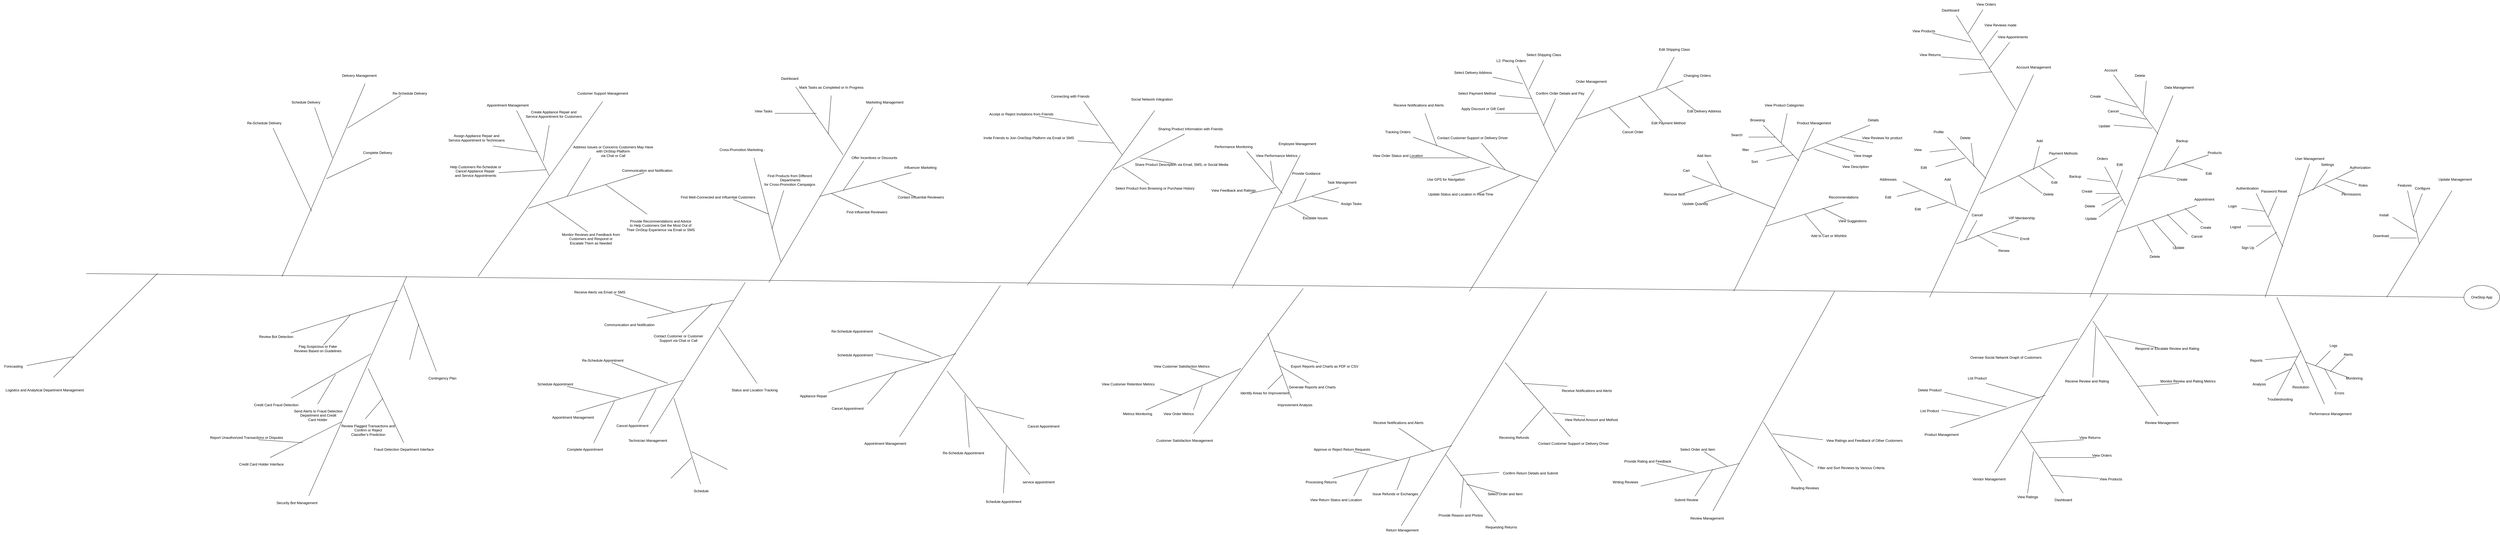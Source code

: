 <mxfile version="21.3.8" type="device">
  <diagram name="Page-1" id="f9OY1w9L66eByiXIJ34U">
    <mxGraphModel dx="10454" dy="2214" grid="1" gridSize="10" guides="1" tooltips="1" connect="1" arrows="1" fold="1" page="1" pageScale="1" pageWidth="850" pageHeight="1100" math="0" shadow="0">
      <root>
        <mxCell id="0" />
        <mxCell id="1" parent="0" />
        <mxCell id="DOakrmoOEXfGOKYjsAC1-1" value="" style="endArrow=none;html=1;rounded=0;entryX=0;entryY=0.5;entryDx=0;entryDy=0;" edge="1" parent="1" target="DOakrmoOEXfGOKYjsAC1-2">
          <mxGeometry width="50" height="50" relative="1" as="geometry">
            <mxPoint x="-8770" y="510" as="sourcePoint" />
            <mxPoint x="-1340" y="590" as="targetPoint" />
          </mxGeometry>
        </mxCell>
        <mxCell id="DOakrmoOEXfGOKYjsAC1-2" value="OneStop App" style="ellipse;whiteSpace=wrap;html=1;" vertex="1" parent="1">
          <mxGeometry x="-760" y="550" width="120" height="80" as="geometry" />
        </mxCell>
        <mxCell id="DOakrmoOEXfGOKYjsAC1-3" value="" style="endArrow=none;html=1;rounded=0;" edge="1" parent="1">
          <mxGeometry width="50" height="50" relative="1" as="geometry">
            <mxPoint x="-1430" y="590" as="sourcePoint" />
            <mxPoint x="-1280" y="140" as="targetPoint" />
          </mxGeometry>
        </mxCell>
        <mxCell id="DOakrmoOEXfGOKYjsAC1-4" value="" style="endArrow=none;html=1;rounded=0;" edge="1" parent="1">
          <mxGeometry width="50" height="50" relative="1" as="geometry">
            <mxPoint x="-1370" y="420" as="sourcePoint" />
            <mxPoint x="-1460" y="240" as="targetPoint" />
          </mxGeometry>
        </mxCell>
        <mxCell id="DOakrmoOEXfGOKYjsAC1-5" value="Authentication" style="text;html=1;align=center;verticalAlign=middle;resizable=0;points=[];autosize=1;strokeColor=none;fillColor=none;" vertex="1" parent="1">
          <mxGeometry x="-1540" y="208" width="100" height="30" as="geometry" />
        </mxCell>
        <mxCell id="DOakrmoOEXfGOKYjsAC1-6" value="User Management" style="text;html=1;align=center;verticalAlign=middle;resizable=0;points=[];autosize=1;strokeColor=none;fillColor=none;" vertex="1" parent="1">
          <mxGeometry x="-1340" y="108" width="120" height="30" as="geometry" />
        </mxCell>
        <mxCell id="DOakrmoOEXfGOKYjsAC1-7" value="" style="endArrow=none;html=1;rounded=0;" edge="1" parent="1">
          <mxGeometry width="50" height="50" relative="1" as="geometry">
            <mxPoint x="-1510" y="290" as="sourcePoint" />
            <mxPoint x="-1430" y="300" as="targetPoint" />
          </mxGeometry>
        </mxCell>
        <mxCell id="DOakrmoOEXfGOKYjsAC1-8" value="Login" style="text;html=1;align=center;verticalAlign=middle;resizable=0;points=[];autosize=1;strokeColor=none;fillColor=none;" vertex="1" parent="1">
          <mxGeometry x="-1565" y="268" width="50" height="30" as="geometry" />
        </mxCell>
        <mxCell id="DOakrmoOEXfGOKYjsAC1-9" value="" style="endArrow=none;html=1;rounded=0;" edge="1" parent="1">
          <mxGeometry width="50" height="50" relative="1" as="geometry">
            <mxPoint x="-1490" y="350" as="sourcePoint" />
            <mxPoint x="-1410" y="350" as="targetPoint" />
          </mxGeometry>
        </mxCell>
        <mxCell id="DOakrmoOEXfGOKYjsAC1-10" value="Logout" style="text;html=1;align=center;verticalAlign=middle;resizable=0;points=[];autosize=1;strokeColor=none;fillColor=none;" vertex="1" parent="1">
          <mxGeometry x="-1560" y="338" width="60" height="30" as="geometry" />
        </mxCell>
        <mxCell id="DOakrmoOEXfGOKYjsAC1-11" value="" style="endArrow=none;html=1;rounded=0;" edge="1" parent="1">
          <mxGeometry width="50" height="50" relative="1" as="geometry">
            <mxPoint x="-1420" y="320" as="sourcePoint" />
            <mxPoint x="-1390" y="250" as="targetPoint" />
          </mxGeometry>
        </mxCell>
        <mxCell id="DOakrmoOEXfGOKYjsAC1-12" value="Password Reset" style="text;html=1;align=center;verticalAlign=middle;resizable=0;points=[];autosize=1;strokeColor=none;fillColor=none;" vertex="1" parent="1">
          <mxGeometry x="-1455" y="218" width="110" height="30" as="geometry" />
        </mxCell>
        <mxCell id="DOakrmoOEXfGOKYjsAC1-13" value="" style="endArrow=none;html=1;rounded=0;" edge="1" parent="1">
          <mxGeometry width="50" height="50" relative="1" as="geometry">
            <mxPoint x="-1320" y="250" as="sourcePoint" />
            <mxPoint x="-1130" y="160" as="targetPoint" />
          </mxGeometry>
        </mxCell>
        <mxCell id="DOakrmoOEXfGOKYjsAC1-14" value="Authorization" style="text;html=1;align=center;verticalAlign=middle;resizable=0;points=[];autosize=1;strokeColor=none;fillColor=none;" vertex="1" parent="1">
          <mxGeometry x="-1155" y="138" width="90" height="30" as="geometry" />
        </mxCell>
        <mxCell id="DOakrmoOEXfGOKYjsAC1-15" value="" style="endArrow=none;html=1;rounded=0;" edge="1" parent="1">
          <mxGeometry width="50" height="50" relative="1" as="geometry">
            <mxPoint x="-1190" y="190" as="sourcePoint" />
            <mxPoint x="-1120" y="210" as="targetPoint" />
          </mxGeometry>
        </mxCell>
        <mxCell id="DOakrmoOEXfGOKYjsAC1-16" value="Roles" style="text;html=1;align=center;verticalAlign=middle;resizable=0;points=[];autosize=1;strokeColor=none;fillColor=none;" vertex="1" parent="1">
          <mxGeometry x="-1125" y="198" width="50" height="30" as="geometry" />
        </mxCell>
        <mxCell id="DOakrmoOEXfGOKYjsAC1-17" value="" style="endArrow=none;html=1;rounded=0;" edge="1" parent="1">
          <mxGeometry width="50" height="50" relative="1" as="geometry">
            <mxPoint x="-1230" y="210" as="sourcePoint" />
            <mxPoint x="-1160" y="240" as="targetPoint" />
          </mxGeometry>
        </mxCell>
        <mxCell id="DOakrmoOEXfGOKYjsAC1-18" value="Permissions" style="text;html=1;align=center;verticalAlign=middle;resizable=0;points=[];autosize=1;strokeColor=none;fillColor=none;" vertex="1" parent="1">
          <mxGeometry x="-1185" y="228" width="90" height="30" as="geometry" />
        </mxCell>
        <mxCell id="DOakrmoOEXfGOKYjsAC1-19" value="" style="endArrow=none;html=1;rounded=0;" edge="1" parent="1">
          <mxGeometry width="50" height="50" relative="1" as="geometry">
            <mxPoint x="-1270" y="230" as="sourcePoint" />
            <mxPoint x="-1220" y="160" as="targetPoint" />
          </mxGeometry>
        </mxCell>
        <mxCell id="DOakrmoOEXfGOKYjsAC1-20" value="Settings" style="text;html=1;align=center;verticalAlign=middle;resizable=0;points=[];autosize=1;strokeColor=none;fillColor=none;" vertex="1" parent="1">
          <mxGeometry x="-1255" y="128" width="70" height="30" as="geometry" />
        </mxCell>
        <mxCell id="DOakrmoOEXfGOKYjsAC1-21" value="" style="endArrow=none;html=1;rounded=0;" edge="1" parent="1">
          <mxGeometry width="50" height="50" relative="1" as="geometry">
            <mxPoint x="-2020" y="590" as="sourcePoint" />
            <mxPoint x="-1740" y="-90" as="targetPoint" />
          </mxGeometry>
        </mxCell>
        <mxCell id="DOakrmoOEXfGOKYjsAC1-22" value="Data Management" style="text;html=1;align=center;verticalAlign=middle;resizable=0;points=[];autosize=1;strokeColor=none;fillColor=none;" vertex="1" parent="1">
          <mxGeometry x="-1780" y="-132" width="120" height="30" as="geometry" />
        </mxCell>
        <mxCell id="DOakrmoOEXfGOKYjsAC1-23" value="" style="endArrow=none;html=1;rounded=0;" edge="1" parent="1">
          <mxGeometry width="50" height="50" relative="1" as="geometry">
            <mxPoint x="-1860" y="190" as="sourcePoint" />
            <mxPoint x="-1620" y="110" as="targetPoint" />
          </mxGeometry>
        </mxCell>
        <mxCell id="DOakrmoOEXfGOKYjsAC1-24" value="Products" style="text;html=1;align=center;verticalAlign=middle;resizable=0;points=[];autosize=1;strokeColor=none;fillColor=none;" vertex="1" parent="1">
          <mxGeometry x="-1635" y="88" width="70" height="30" as="geometry" />
        </mxCell>
        <mxCell id="DOakrmoOEXfGOKYjsAC1-25" value="" style="endArrow=none;html=1;rounded=0;" edge="1" parent="1">
          <mxGeometry width="50" height="50" relative="1" as="geometry">
            <mxPoint x="-1820" y="180" as="sourcePoint" />
            <mxPoint x="-1730" y="190" as="targetPoint" />
          </mxGeometry>
        </mxCell>
        <mxCell id="DOakrmoOEXfGOKYjsAC1-26" value="Create" style="text;html=1;align=center;verticalAlign=middle;resizable=0;points=[];autosize=1;strokeColor=none;fillColor=none;" vertex="1" parent="1">
          <mxGeometry x="-1740" y="178" width="60" height="30" as="geometry" />
        </mxCell>
        <mxCell id="DOakrmoOEXfGOKYjsAC1-27" value="" style="endArrow=none;html=1;rounded=0;" edge="1" parent="1">
          <mxGeometry width="50" height="50" relative="1" as="geometry">
            <mxPoint x="-1710" y="138" as="sourcePoint" />
            <mxPoint x="-1640" y="160" as="targetPoint" />
          </mxGeometry>
        </mxCell>
        <mxCell id="DOakrmoOEXfGOKYjsAC1-28" value="Edit" style="text;html=1;align=center;verticalAlign=middle;resizable=0;points=[];autosize=1;strokeColor=none;fillColor=none;" vertex="1" parent="1">
          <mxGeometry x="-1640" y="158" width="40" height="30" as="geometry" />
        </mxCell>
        <mxCell id="DOakrmoOEXfGOKYjsAC1-29" value="" style="endArrow=none;html=1;rounded=0;" edge="1" parent="1">
          <mxGeometry width="50" height="50" relative="1" as="geometry">
            <mxPoint x="-1770" y="160" as="sourcePoint" />
            <mxPoint x="-1720" y="80" as="targetPoint" />
          </mxGeometry>
        </mxCell>
        <mxCell id="DOakrmoOEXfGOKYjsAC1-30" value="Backup" style="text;html=1;align=center;verticalAlign=middle;resizable=0;points=[];autosize=1;strokeColor=none;fillColor=none;" vertex="1" parent="1">
          <mxGeometry x="-1740" y="48" width="60" height="30" as="geometry" />
        </mxCell>
        <mxCell id="DOakrmoOEXfGOKYjsAC1-31" value="" style="endArrow=none;html=1;rounded=0;" edge="1" parent="1">
          <mxGeometry width="50" height="50" relative="1" as="geometry">
            <mxPoint x="-1900" y="280" as="sourcePoint" />
            <mxPoint x="-1970" y="150" as="targetPoint" />
          </mxGeometry>
        </mxCell>
        <mxCell id="DOakrmoOEXfGOKYjsAC1-32" value="&amp;nbsp;Orders" style="text;html=1;align=center;verticalAlign=middle;resizable=0;points=[];autosize=1;strokeColor=none;fillColor=none;" vertex="1" parent="1">
          <mxGeometry x="-2010" y="108" width="60" height="30" as="geometry" />
        </mxCell>
        <mxCell id="DOakrmoOEXfGOKYjsAC1-33" value="" style="endArrow=none;html=1;rounded=0;" edge="1" parent="1">
          <mxGeometry width="50" height="50" relative="1" as="geometry">
            <mxPoint x="-2000" y="240" as="sourcePoint" />
            <mxPoint x="-1920" y="240" as="targetPoint" />
          </mxGeometry>
        </mxCell>
        <mxCell id="DOakrmoOEXfGOKYjsAC1-34" value="Create" style="text;html=1;align=center;verticalAlign=middle;resizable=0;points=[];autosize=1;strokeColor=none;fillColor=none;" vertex="1" parent="1">
          <mxGeometry x="-2060" y="218" width="60" height="30" as="geometry" />
        </mxCell>
        <mxCell id="DOakrmoOEXfGOKYjsAC1-35" value="" style="endArrow=none;html=1;rounded=0;" edge="1" parent="1">
          <mxGeometry width="50" height="50" relative="1" as="geometry">
            <mxPoint x="-1930" y="220" as="sourcePoint" />
            <mxPoint x="-1910" y="160" as="targetPoint" />
          </mxGeometry>
        </mxCell>
        <mxCell id="DOakrmoOEXfGOKYjsAC1-36" value="Edit" style="text;html=1;align=center;verticalAlign=middle;resizable=0;points=[];autosize=1;strokeColor=none;fillColor=none;" vertex="1" parent="1">
          <mxGeometry x="-1940" y="128" width="40" height="30" as="geometry" />
        </mxCell>
        <mxCell id="DOakrmoOEXfGOKYjsAC1-37" value="" style="endArrow=none;html=1;rounded=0;" edge="1" parent="1">
          <mxGeometry width="50" height="50" relative="1" as="geometry">
            <mxPoint x="-1980" y="280" as="sourcePoint" />
            <mxPoint x="-1920" y="250" as="targetPoint" />
          </mxGeometry>
        </mxCell>
        <mxCell id="DOakrmoOEXfGOKYjsAC1-38" value="Delete" style="text;html=1;align=center;verticalAlign=middle;resizable=0;points=[];autosize=1;strokeColor=none;fillColor=none;" vertex="1" parent="1">
          <mxGeometry x="-2050" y="268" width="60" height="30" as="geometry" />
        </mxCell>
        <mxCell id="DOakrmoOEXfGOKYjsAC1-39" value="" style="endArrow=none;html=1;rounded=0;" edge="1" parent="1">
          <mxGeometry width="50" height="50" relative="1" as="geometry">
            <mxPoint x="-2030" y="190" as="sourcePoint" />
            <mxPoint x="-1950" y="200" as="targetPoint" />
          </mxGeometry>
        </mxCell>
        <mxCell id="DOakrmoOEXfGOKYjsAC1-40" value="Backup" style="text;html=1;align=center;verticalAlign=middle;resizable=0;points=[];autosize=1;strokeColor=none;fillColor=none;" vertex="1" parent="1">
          <mxGeometry x="-2100" y="168" width="60" height="30" as="geometry" />
        </mxCell>
        <mxCell id="DOakrmoOEXfGOKYjsAC1-41" value="" style="endArrow=none;html=1;rounded=0;" edge="1" parent="1">
          <mxGeometry width="50" height="50" relative="1" as="geometry">
            <mxPoint x="-1460" y="420" as="sourcePoint" />
            <mxPoint x="-1390" y="370" as="targetPoint" />
          </mxGeometry>
        </mxCell>
        <mxCell id="DOakrmoOEXfGOKYjsAC1-42" value="&amp;nbsp;Sign Up" style="text;html=1;align=center;verticalAlign=middle;resizable=0;points=[];autosize=1;strokeColor=none;fillColor=none;" vertex="1" parent="1">
          <mxGeometry x="-1525" y="408" width="70" height="30" as="geometry" />
        </mxCell>
        <mxCell id="DOakrmoOEXfGOKYjsAC1-43" value="" style="endArrow=none;html=1;rounded=0;" edge="1" parent="1">
          <mxGeometry width="50" height="50" relative="1" as="geometry">
            <mxPoint x="-2560" y="590" as="sourcePoint" />
            <mxPoint x="-2210" y="-160" as="targetPoint" />
          </mxGeometry>
        </mxCell>
        <mxCell id="DOakrmoOEXfGOKYjsAC1-44" value="Account Management" style="text;html=1;align=center;verticalAlign=middle;resizable=0;points=[];autosize=1;strokeColor=none;fillColor=none;" vertex="1" parent="1">
          <mxGeometry x="-2280" y="-200" width="140" height="30" as="geometry" />
        </mxCell>
        <mxCell id="DOakrmoOEXfGOKYjsAC1-45" value="" style="endArrow=none;html=1;rounded=0;" edge="1" parent="1">
          <mxGeometry width="50" height="50" relative="1" as="geometry">
            <mxPoint x="-2370" y="190" as="sourcePoint" />
            <mxPoint x="-2500" y="50" as="targetPoint" />
          </mxGeometry>
        </mxCell>
        <mxCell id="DOakrmoOEXfGOKYjsAC1-46" value="Profile" style="text;html=1;align=center;verticalAlign=middle;resizable=0;points=[];autosize=1;strokeColor=none;fillColor=none;" vertex="1" parent="1">
          <mxGeometry x="-2560" y="18" width="60" height="30" as="geometry" />
        </mxCell>
        <mxCell id="DOakrmoOEXfGOKYjsAC1-47" value="" style="endArrow=none;html=1;rounded=0;" edge="1" parent="1">
          <mxGeometry width="50" height="50" relative="1" as="geometry">
            <mxPoint x="-2560" y="100" as="sourcePoint" />
            <mxPoint x="-2470" y="90" as="targetPoint" />
          </mxGeometry>
        </mxCell>
        <mxCell id="DOakrmoOEXfGOKYjsAC1-48" value="View" style="text;html=1;align=center;verticalAlign=middle;resizable=0;points=[];autosize=1;strokeColor=none;fillColor=none;" vertex="1" parent="1">
          <mxGeometry x="-2625" y="78" width="50" height="30" as="geometry" />
        </mxCell>
        <mxCell id="DOakrmoOEXfGOKYjsAC1-49" value="" style="endArrow=none;html=1;rounded=0;" edge="1" parent="1">
          <mxGeometry width="50" height="50" relative="1" as="geometry">
            <mxPoint x="-2540" y="150" as="sourcePoint" />
            <mxPoint x="-2440" y="120" as="targetPoint" />
          </mxGeometry>
        </mxCell>
        <mxCell id="DOakrmoOEXfGOKYjsAC1-50" value="Edit" style="text;html=1;align=center;verticalAlign=middle;resizable=0;points=[];autosize=1;strokeColor=none;fillColor=none;" vertex="1" parent="1">
          <mxGeometry x="-2600" y="138" width="40" height="30" as="geometry" />
        </mxCell>
        <mxCell id="DOakrmoOEXfGOKYjsAC1-51" value="" style="endArrow=none;html=1;rounded=0;" edge="1" parent="1">
          <mxGeometry width="50" height="50" relative="1" as="geometry">
            <mxPoint x="-2420" y="70" as="sourcePoint" />
            <mxPoint x="-2410" y="150" as="targetPoint" />
          </mxGeometry>
        </mxCell>
        <mxCell id="DOakrmoOEXfGOKYjsAC1-52" value="Delete" style="text;html=1;align=center;verticalAlign=middle;resizable=0;points=[];autosize=1;strokeColor=none;fillColor=none;" vertex="1" parent="1">
          <mxGeometry x="-2470" y="38" width="60" height="30" as="geometry" />
        </mxCell>
        <mxCell id="DOakrmoOEXfGOKYjsAC1-53" value="" style="endArrow=none;html=1;rounded=0;" edge="1" parent="1">
          <mxGeometry width="50" height="50" relative="1" as="geometry">
            <mxPoint x="-2390" y="240" as="sourcePoint" />
            <mxPoint x="-2130" y="120" as="targetPoint" />
          </mxGeometry>
        </mxCell>
        <mxCell id="DOakrmoOEXfGOKYjsAC1-54" value="" style="endArrow=none;html=1;rounded=0;" edge="1" parent="1">
          <mxGeometry width="50" height="50" relative="1" as="geometry">
            <mxPoint x="-2210" y="160" as="sourcePoint" />
            <mxPoint x="-2190" y="80" as="targetPoint" />
          </mxGeometry>
        </mxCell>
        <mxCell id="DOakrmoOEXfGOKYjsAC1-55" value="Payment Methods" style="text;html=1;align=center;verticalAlign=middle;resizable=0;points=[];autosize=1;strokeColor=none;fillColor=none;" vertex="1" parent="1">
          <mxGeometry x="-2170" y="90" width="120" height="30" as="geometry" />
        </mxCell>
        <mxCell id="DOakrmoOEXfGOKYjsAC1-56" value="Add" style="text;html=1;align=center;verticalAlign=middle;resizable=0;points=[];autosize=1;strokeColor=none;fillColor=none;" vertex="1" parent="1">
          <mxGeometry x="-2210" y="48" width="40" height="30" as="geometry" />
        </mxCell>
        <mxCell id="DOakrmoOEXfGOKYjsAC1-57" value="" style="endArrow=none;html=1;rounded=0;" edge="1" parent="1">
          <mxGeometry width="50" height="50" relative="1" as="geometry">
            <mxPoint x="-2190" y="150" as="sourcePoint" />
            <mxPoint x="-2140" y="190" as="targetPoint" />
          </mxGeometry>
        </mxCell>
        <mxCell id="DOakrmoOEXfGOKYjsAC1-58" value="Edit" style="text;html=1;align=center;verticalAlign=middle;resizable=0;points=[];autosize=1;strokeColor=none;fillColor=none;" vertex="1" parent="1">
          <mxGeometry x="-2160" y="188" width="40" height="30" as="geometry" />
        </mxCell>
        <mxCell id="DOakrmoOEXfGOKYjsAC1-59" value="" style="endArrow=none;html=1;rounded=0;" edge="1" parent="1">
          <mxGeometry width="50" height="50" relative="1" as="geometry">
            <mxPoint x="-2180" y="240" as="sourcePoint" />
            <mxPoint x="-2260" y="180" as="targetPoint" />
          </mxGeometry>
        </mxCell>
        <mxCell id="DOakrmoOEXfGOKYjsAC1-60" value="Delete" style="text;html=1;align=center;verticalAlign=middle;resizable=0;points=[];autosize=1;strokeColor=none;fillColor=none;" vertex="1" parent="1">
          <mxGeometry x="-2190" y="228" width="60" height="30" as="geometry" />
        </mxCell>
        <mxCell id="DOakrmoOEXfGOKYjsAC1-61" value="" style="endArrow=none;html=1;rounded=0;" edge="1" parent="1">
          <mxGeometry width="50" height="50" relative="1" as="geometry">
            <mxPoint x="-2430" y="300" as="sourcePoint" />
            <mxPoint x="-2650" y="200" as="targetPoint" />
          </mxGeometry>
        </mxCell>
        <mxCell id="DOakrmoOEXfGOKYjsAC1-62" value="Addresses" style="text;html=1;align=center;verticalAlign=middle;resizable=0;points=[];autosize=1;strokeColor=none;fillColor=none;" vertex="1" parent="1">
          <mxGeometry x="-2740" y="178" width="80" height="30" as="geometry" />
        </mxCell>
        <mxCell id="DOakrmoOEXfGOKYjsAC1-63" value="" style="endArrow=none;html=1;rounded=0;" edge="1" parent="1">
          <mxGeometry width="50" height="50" relative="1" as="geometry">
            <mxPoint x="-2470" y="280" as="sourcePoint" />
            <mxPoint x="-2490" y="210" as="targetPoint" />
          </mxGeometry>
        </mxCell>
        <mxCell id="DOakrmoOEXfGOKYjsAC1-64" value="Add" style="text;html=1;align=center;verticalAlign=middle;resizable=0;points=[];autosize=1;strokeColor=none;fillColor=none;" vertex="1" parent="1">
          <mxGeometry x="-2520" y="178" width="40" height="30" as="geometry" />
        </mxCell>
        <mxCell id="DOakrmoOEXfGOKYjsAC1-65" value="" style="endArrow=none;html=1;rounded=0;" edge="1" parent="1">
          <mxGeometry width="50" height="50" relative="1" as="geometry">
            <mxPoint x="-2570" y="290" as="sourcePoint" />
            <mxPoint x="-2500" y="270" as="targetPoint" />
          </mxGeometry>
        </mxCell>
        <mxCell id="DOakrmoOEXfGOKYjsAC1-66" value="Edit" style="text;html=1;align=center;verticalAlign=middle;resizable=0;points=[];autosize=1;strokeColor=none;fillColor=none;" vertex="1" parent="1">
          <mxGeometry x="-2620" y="278" width="40" height="30" as="geometry" />
        </mxCell>
        <mxCell id="DOakrmoOEXfGOKYjsAC1-67" value="" style="endArrow=none;html=1;rounded=0;" edge="1" parent="1">
          <mxGeometry width="50" height="50" relative="1" as="geometry">
            <mxPoint x="-2670" y="250" as="sourcePoint" />
            <mxPoint x="-2590" y="230" as="targetPoint" />
          </mxGeometry>
        </mxCell>
        <mxCell id="DOakrmoOEXfGOKYjsAC1-68" value="Edit" style="text;html=1;align=center;verticalAlign=middle;resizable=0;points=[];autosize=1;strokeColor=none;fillColor=none;" vertex="1" parent="1">
          <mxGeometry x="-2720" y="238" width="40" height="30" as="geometry" />
        </mxCell>
        <mxCell id="DOakrmoOEXfGOKYjsAC1-69" value="" style="endArrow=none;html=1;rounded=0;" edge="1" parent="1">
          <mxGeometry width="50" height="50" relative="1" as="geometry">
            <mxPoint x="-2470" y="410" as="sourcePoint" />
            <mxPoint x="-2260" y="330" as="targetPoint" />
          </mxGeometry>
        </mxCell>
        <mxCell id="DOakrmoOEXfGOKYjsAC1-70" value="VIP Membership" style="text;html=1;align=center;verticalAlign=middle;resizable=0;points=[];autosize=1;strokeColor=none;fillColor=none;" vertex="1" parent="1">
          <mxGeometry x="-2305" y="308" width="110" height="30" as="geometry" />
        </mxCell>
        <mxCell id="DOakrmoOEXfGOKYjsAC1-71" value="" style="endArrow=none;html=1;rounded=0;" edge="1" parent="1">
          <mxGeometry width="50" height="50" relative="1" as="geometry">
            <mxPoint x="-2350" y="370" as="sourcePoint" />
            <mxPoint x="-2260" y="390" as="targetPoint" />
          </mxGeometry>
        </mxCell>
        <mxCell id="DOakrmoOEXfGOKYjsAC1-72" value="Enroll" style="text;html=1;align=center;verticalAlign=middle;resizable=0;points=[];autosize=1;strokeColor=none;fillColor=none;" vertex="1" parent="1">
          <mxGeometry x="-2265" y="378" width="50" height="30" as="geometry" />
        </mxCell>
        <mxCell id="DOakrmoOEXfGOKYjsAC1-73" value="" style="endArrow=none;html=1;rounded=0;" edge="1" parent="1">
          <mxGeometry width="50" height="50" relative="1" as="geometry">
            <mxPoint x="-2440" y="400" as="sourcePoint" />
            <mxPoint x="-2400" y="330" as="targetPoint" />
          </mxGeometry>
        </mxCell>
        <mxCell id="DOakrmoOEXfGOKYjsAC1-74" value="Cancel" style="text;html=1;align=center;verticalAlign=middle;resizable=0;points=[];autosize=1;strokeColor=none;fillColor=none;" vertex="1" parent="1">
          <mxGeometry x="-2430" y="298" width="60" height="30" as="geometry" />
        </mxCell>
        <mxCell id="DOakrmoOEXfGOKYjsAC1-75" value="" style="endArrow=none;html=1;rounded=0;" edge="1" parent="1">
          <mxGeometry width="50" height="50" relative="1" as="geometry">
            <mxPoint x="-2400" y="380" as="sourcePoint" />
            <mxPoint x="-2330" y="420" as="targetPoint" />
          </mxGeometry>
        </mxCell>
        <mxCell id="DOakrmoOEXfGOKYjsAC1-76" value="Renew" style="text;html=1;align=center;verticalAlign=middle;resizable=0;points=[];autosize=1;strokeColor=none;fillColor=none;" vertex="1" parent="1">
          <mxGeometry x="-2340" y="418" width="60" height="30" as="geometry" />
        </mxCell>
        <mxCell id="DOakrmoOEXfGOKYjsAC1-77" value="" style="endArrow=none;html=1;rounded=0;" edge="1" parent="1">
          <mxGeometry width="50" height="50" relative="1" as="geometry">
            <mxPoint x="-3220" y="570" as="sourcePoint" />
            <mxPoint x="-2950" y="20" as="targetPoint" />
          </mxGeometry>
        </mxCell>
        <mxCell id="DOakrmoOEXfGOKYjsAC1-78" value="Product Management" style="text;html=1;align=center;verticalAlign=middle;resizable=0;points=[];autosize=1;strokeColor=none;fillColor=none;" vertex="1" parent="1">
          <mxGeometry x="-3020" y="-12" width="140" height="30" as="geometry" />
        </mxCell>
        <mxCell id="DOakrmoOEXfGOKYjsAC1-79" value="" style="endArrow=none;html=1;rounded=0;exitX=0.313;exitY=1.053;exitDx=0;exitDy=0;exitPerimeter=0;" edge="1" parent="1" source="DOakrmoOEXfGOKYjsAC1-83">
          <mxGeometry width="50" height="50" relative="1" as="geometry">
            <mxPoint x="-2840" y="60" as="sourcePoint" />
            <mxPoint x="-2990" y="100" as="targetPoint" />
          </mxGeometry>
        </mxCell>
        <mxCell id="DOakrmoOEXfGOKYjsAC1-80" value="" style="endArrow=none;html=1;rounded=0;" edge="1" parent="1">
          <mxGeometry width="50" height="50" relative="1" as="geometry">
            <mxPoint x="-3000" y="130" as="sourcePoint" />
            <mxPoint x="-3120" y="10" as="targetPoint" />
          </mxGeometry>
        </mxCell>
        <mxCell id="DOakrmoOEXfGOKYjsAC1-81" value="" style="endArrow=none;html=1;rounded=0;" edge="1" parent="1">
          <mxGeometry width="50" height="50" relative="1" as="geometry">
            <mxPoint x="-3080" y="290" as="sourcePoint" />
            <mxPoint x="-3360" y="180" as="targetPoint" />
          </mxGeometry>
        </mxCell>
        <mxCell id="DOakrmoOEXfGOKYjsAC1-82" value="Browsing" style="text;html=1;align=center;verticalAlign=middle;resizable=0;points=[];autosize=1;strokeColor=none;fillColor=none;" vertex="1" parent="1">
          <mxGeometry x="-3175" y="-22" width="70" height="30" as="geometry" />
        </mxCell>
        <mxCell id="DOakrmoOEXfGOKYjsAC1-83" value="Details" style="text;html=1;align=center;verticalAlign=middle;resizable=0;points=[];autosize=1;strokeColor=none;fillColor=none;" vertex="1" parent="1">
          <mxGeometry x="-2780" y="-22" width="60" height="30" as="geometry" />
        </mxCell>
        <mxCell id="DOakrmoOEXfGOKYjsAC1-84" value="" style="endArrow=none;html=1;rounded=0;" edge="1" parent="1">
          <mxGeometry width="50" height="50" relative="1" as="geometry">
            <mxPoint x="-2470" y="-360" as="sourcePoint" />
            <mxPoint x="-2270" y="-40" as="targetPoint" />
          </mxGeometry>
        </mxCell>
        <mxCell id="DOakrmoOEXfGOKYjsAC1-85" value="Dashboard" style="text;html=1;align=center;verticalAlign=middle;resizable=0;points=[];autosize=1;strokeColor=none;fillColor=none;" vertex="1" parent="1">
          <mxGeometry x="-2530" y="-392" width="80" height="30" as="geometry" />
        </mxCell>
        <mxCell id="DOakrmoOEXfGOKYjsAC1-86" value="" style="endArrow=none;html=1;rounded=0;" edge="1" parent="1">
          <mxGeometry width="50" height="50" relative="1" as="geometry">
            <mxPoint x="-2550" y="-300" as="sourcePoint" />
            <mxPoint x="-2420" y="-270" as="targetPoint" />
          </mxGeometry>
        </mxCell>
        <mxCell id="DOakrmoOEXfGOKYjsAC1-87" value="View Products" style="text;html=1;align=center;verticalAlign=middle;resizable=0;points=[];autosize=1;strokeColor=none;fillColor=none;" vertex="1" parent="1">
          <mxGeometry x="-2630" y="-322" width="100" height="30" as="geometry" />
        </mxCell>
        <mxCell id="DOakrmoOEXfGOKYjsAC1-88" value="" style="endArrow=none;html=1;rounded=0;" edge="1" parent="1">
          <mxGeometry width="50" height="50" relative="1" as="geometry">
            <mxPoint x="-2430" y="-300" as="sourcePoint" />
            <mxPoint x="-2380" y="-380" as="targetPoint" />
          </mxGeometry>
        </mxCell>
        <mxCell id="DOakrmoOEXfGOKYjsAC1-89" value="View Orders" style="text;html=1;align=center;verticalAlign=middle;resizable=0;points=[];autosize=1;strokeColor=none;fillColor=none;" vertex="1" parent="1">
          <mxGeometry x="-2415" y="-412" width="90" height="30" as="geometry" />
        </mxCell>
        <mxCell id="DOakrmoOEXfGOKYjsAC1-90" value="" style="endArrow=none;html=1;rounded=0;" edge="1" parent="1">
          <mxGeometry width="50" height="50" relative="1" as="geometry">
            <mxPoint x="-2520" y="-220" as="sourcePoint" />
            <mxPoint x="-2380" y="-210" as="targetPoint" />
          </mxGeometry>
        </mxCell>
        <mxCell id="DOakrmoOEXfGOKYjsAC1-91" value="&amp;nbsp;View Returns" style="text;html=1;align=center;verticalAlign=middle;resizable=0;points=[];autosize=1;strokeColor=none;fillColor=none;" vertex="1" parent="1">
          <mxGeometry x="-2610" y="-242" width="100" height="30" as="geometry" />
        </mxCell>
        <mxCell id="DOakrmoOEXfGOKYjsAC1-92" value="" style="endArrow=none;html=1;rounded=0;" edge="1" parent="1">
          <mxGeometry width="50" height="50" relative="1" as="geometry">
            <mxPoint x="-2390" y="-230" as="sourcePoint" />
            <mxPoint x="-2330" y="-310" as="targetPoint" />
          </mxGeometry>
        </mxCell>
        <mxCell id="DOakrmoOEXfGOKYjsAC1-93" value="View Reviews made&amp;nbsp;" style="text;html=1;align=center;verticalAlign=middle;resizable=0;points=[];autosize=1;strokeColor=none;fillColor=none;" vertex="1" parent="1">
          <mxGeometry x="-2385" y="-342" width="130" height="30" as="geometry" />
        </mxCell>
        <mxCell id="DOakrmoOEXfGOKYjsAC1-94" value="" style="endArrow=none;html=1;rounded=0;" edge="1" parent="1">
          <mxGeometry width="50" height="50" relative="1" as="geometry">
            <mxPoint x="-2460" y="-160" as="sourcePoint" />
            <mxPoint x="-2350" y="-170" as="targetPoint" />
          </mxGeometry>
        </mxCell>
        <mxCell id="DOakrmoOEXfGOKYjsAC1-95" value="" style="endArrow=none;html=1;rounded=0;" edge="1" parent="1">
          <mxGeometry width="50" height="50" relative="1" as="geometry">
            <mxPoint x="-2360" y="-180" as="sourcePoint" />
            <mxPoint x="-2290" y="-270" as="targetPoint" />
          </mxGeometry>
        </mxCell>
        <mxCell id="DOakrmoOEXfGOKYjsAC1-96" value="View Appointments" style="text;html=1;align=center;verticalAlign=middle;resizable=0;points=[];autosize=1;strokeColor=none;fillColor=none;" vertex="1" parent="1">
          <mxGeometry x="-2345" y="-302" width="130" height="30" as="geometry" />
        </mxCell>
        <mxCell id="DOakrmoOEXfGOKYjsAC1-97" value="" style="endArrow=none;html=1;rounded=0;" edge="1" parent="1">
          <mxGeometry width="50" height="50" relative="1" as="geometry">
            <mxPoint x="-1930" y="370" as="sourcePoint" />
            <mxPoint x="-1660" y="280" as="targetPoint" />
          </mxGeometry>
        </mxCell>
        <mxCell id="DOakrmoOEXfGOKYjsAC1-98" value="Appointment" style="text;html=1;align=center;verticalAlign=middle;resizable=0;points=[];autosize=1;strokeColor=none;fillColor=none;" vertex="1" parent="1">
          <mxGeometry x="-1680" y="245" width="90" height="30" as="geometry" />
        </mxCell>
        <mxCell id="DOakrmoOEXfGOKYjsAC1-99" value="" style="endArrow=none;html=1;rounded=0;" edge="1" parent="1">
          <mxGeometry width="50" height="50" relative="1" as="geometry">
            <mxPoint x="-1640" y="340" as="sourcePoint" />
            <mxPoint x="-1700" y="290" as="targetPoint" />
          </mxGeometry>
        </mxCell>
        <mxCell id="DOakrmoOEXfGOKYjsAC1-100" value="Create" style="text;html=1;align=center;verticalAlign=middle;resizable=0;points=[];autosize=1;strokeColor=none;fillColor=none;" vertex="1" parent="1">
          <mxGeometry x="-1660" y="340" width="60" height="30" as="geometry" />
        </mxCell>
        <mxCell id="DOakrmoOEXfGOKYjsAC1-101" value="" style="endArrow=none;html=1;rounded=0;exitX=-0.013;exitY=0.267;exitDx=0;exitDy=0;exitPerimeter=0;" edge="1" parent="1" source="DOakrmoOEXfGOKYjsAC1-102">
          <mxGeometry width="50" height="50" relative="1" as="geometry">
            <mxPoint x="-1760" y="400" as="sourcePoint" />
            <mxPoint x="-1760" y="310" as="targetPoint" />
          </mxGeometry>
        </mxCell>
        <mxCell id="DOakrmoOEXfGOKYjsAC1-102" value="Cancel" style="text;html=1;align=center;verticalAlign=middle;resizable=0;points=[];autosize=1;strokeColor=none;fillColor=none;" vertex="1" parent="1">
          <mxGeometry x="-1690" y="370" width="60" height="30" as="geometry" />
        </mxCell>
        <mxCell id="DOakrmoOEXfGOKYjsAC1-103" value="" style="endArrow=none;html=1;rounded=0;" edge="1" parent="1">
          <mxGeometry width="50" height="50" relative="1" as="geometry">
            <mxPoint x="-1730" y="420" as="sourcePoint" />
            <mxPoint x="-1810" y="330" as="targetPoint" />
          </mxGeometry>
        </mxCell>
        <mxCell id="DOakrmoOEXfGOKYjsAC1-104" value="Update&amp;nbsp;" style="text;html=1;align=center;verticalAlign=middle;resizable=0;points=[];autosize=1;strokeColor=none;fillColor=none;" vertex="1" parent="1">
          <mxGeometry x="-1755" y="408" width="70" height="30" as="geometry" />
        </mxCell>
        <mxCell id="DOakrmoOEXfGOKYjsAC1-105" value="" style="endArrow=none;html=1;rounded=0;" edge="1" parent="1">
          <mxGeometry width="50" height="50" relative="1" as="geometry">
            <mxPoint x="-1810" y="440" as="sourcePoint" />
            <mxPoint x="-1860" y="350" as="targetPoint" />
          </mxGeometry>
        </mxCell>
        <mxCell id="DOakrmoOEXfGOKYjsAC1-106" value="Delete&amp;nbsp;" style="text;html=1;align=center;verticalAlign=middle;resizable=0;points=[];autosize=1;strokeColor=none;fillColor=none;" vertex="1" parent="1">
          <mxGeometry x="-1830" y="438" width="60" height="30" as="geometry" />
        </mxCell>
        <mxCell id="DOakrmoOEXfGOKYjsAC1-107" value="" style="endArrow=none;html=1;rounded=0;" edge="1" parent="1">
          <mxGeometry width="50" height="50" relative="1" as="geometry">
            <mxPoint x="-1990" y="320" as="sourcePoint" />
            <mxPoint x="-1910" y="260" as="targetPoint" />
          </mxGeometry>
        </mxCell>
        <mxCell id="DOakrmoOEXfGOKYjsAC1-108" value="Update&amp;nbsp;" style="text;html=1;align=center;verticalAlign=middle;resizable=0;points=[];autosize=1;strokeColor=none;fillColor=none;" vertex="1" parent="1">
          <mxGeometry x="-2050" y="310" width="70" height="30" as="geometry" />
        </mxCell>
        <mxCell id="DOakrmoOEXfGOKYjsAC1-109" value="" style="endArrow=none;html=1;rounded=0;" edge="1" parent="1">
          <mxGeometry width="50" height="50" relative="1" as="geometry">
            <mxPoint x="-1790" y="40" as="sourcePoint" />
            <mxPoint x="-1940" y="-160" as="targetPoint" />
          </mxGeometry>
        </mxCell>
        <mxCell id="DOakrmoOEXfGOKYjsAC1-110" value="Account" style="text;html=1;align=center;verticalAlign=middle;resizable=0;points=[];autosize=1;strokeColor=none;fillColor=none;" vertex="1" parent="1">
          <mxGeometry x="-1985" y="-190" width="70" height="30" as="geometry" />
        </mxCell>
        <mxCell id="DOakrmoOEXfGOKYjsAC1-111" value="" style="endArrow=none;html=1;rounded=0;" edge="1" parent="1">
          <mxGeometry width="50" height="50" relative="1" as="geometry">
            <mxPoint x="-1920" y="-30" as="sourcePoint" />
            <mxPoint x="-1830" y="-10" as="targetPoint" />
          </mxGeometry>
        </mxCell>
        <mxCell id="DOakrmoOEXfGOKYjsAC1-112" value="Cancel&amp;nbsp;" style="text;html=1;align=center;verticalAlign=middle;resizable=0;points=[];autosize=1;strokeColor=none;fillColor=none;" vertex="1" parent="1">
          <mxGeometry x="-1970" y="-52" width="60" height="30" as="geometry" />
        </mxCell>
        <mxCell id="DOakrmoOEXfGOKYjsAC1-113" value="" style="endArrow=none;html=1;rounded=0;" edge="1" parent="1">
          <mxGeometry width="50" height="50" relative="1" as="geometry">
            <mxPoint x="-1970" y="-80" as="sourcePoint" />
            <mxPoint x="-1860" y="-50" as="targetPoint" />
          </mxGeometry>
        </mxCell>
        <mxCell id="DOakrmoOEXfGOKYjsAC1-114" value="Create&amp;nbsp;" style="text;html=1;align=center;verticalAlign=middle;resizable=0;points=[];autosize=1;strokeColor=none;fillColor=none;" vertex="1" parent="1">
          <mxGeometry x="-2030" y="-102" width="60" height="30" as="geometry" />
        </mxCell>
        <mxCell id="DOakrmoOEXfGOKYjsAC1-115" value="" style="endArrow=none;html=1;rounded=0;" edge="1" parent="1">
          <mxGeometry width="50" height="50" relative="1" as="geometry">
            <mxPoint x="-1940" y="10" as="sourcePoint" />
            <mxPoint x="-1810" y="20" as="targetPoint" />
          </mxGeometry>
        </mxCell>
        <mxCell id="DOakrmoOEXfGOKYjsAC1-116" value="Update&amp;nbsp;" style="text;html=1;align=center;verticalAlign=middle;resizable=0;points=[];autosize=1;strokeColor=none;fillColor=none;" vertex="1" parent="1">
          <mxGeometry x="-2005" y="-2" width="70" height="30" as="geometry" />
        </mxCell>
        <mxCell id="DOakrmoOEXfGOKYjsAC1-117" value="" style="endArrow=none;html=1;rounded=0;" edge="1" parent="1">
          <mxGeometry width="50" height="50" relative="1" as="geometry">
            <mxPoint x="-1840" y="-30" as="sourcePoint" />
            <mxPoint x="-1830" y="-140" as="targetPoint" />
          </mxGeometry>
        </mxCell>
        <mxCell id="DOakrmoOEXfGOKYjsAC1-118" value="Delete&amp;nbsp;" style="text;html=1;align=center;verticalAlign=middle;resizable=0;points=[];autosize=1;strokeColor=none;fillColor=none;" vertex="1" parent="1">
          <mxGeometry x="-1880" y="-172" width="60" height="30" as="geometry" />
        </mxCell>
        <mxCell id="DOakrmoOEXfGOKYjsAC1-119" value="" style="endArrow=none;html=1;rounded=0;" edge="1" parent="1">
          <mxGeometry width="50" height="50" relative="1" as="geometry">
            <mxPoint x="-3170" y="50" as="sourcePoint" />
            <mxPoint x="-3080" y="50" as="targetPoint" />
          </mxGeometry>
        </mxCell>
        <mxCell id="DOakrmoOEXfGOKYjsAC1-120" value="Search" style="text;html=1;align=center;verticalAlign=middle;resizable=0;points=[];autosize=1;strokeColor=none;fillColor=none;" vertex="1" parent="1">
          <mxGeometry x="-3240" y="28" width="60" height="30" as="geometry" />
        </mxCell>
        <mxCell id="DOakrmoOEXfGOKYjsAC1-121" value="" style="endArrow=none;html=1;rounded=0;" edge="1" parent="1">
          <mxGeometry width="50" height="50" relative="1" as="geometry">
            <mxPoint x="-3150" y="100" as="sourcePoint" />
            <mxPoint x="-3050" y="80" as="targetPoint" />
          </mxGeometry>
        </mxCell>
        <mxCell id="DOakrmoOEXfGOKYjsAC1-122" value="filter" style="text;html=1;align=center;verticalAlign=middle;resizable=0;points=[];autosize=1;strokeColor=none;fillColor=none;" vertex="1" parent="1">
          <mxGeometry x="-3205" y="78" width="50" height="30" as="geometry" />
        </mxCell>
        <mxCell id="DOakrmoOEXfGOKYjsAC1-123" value="" style="endArrow=none;html=1;rounded=0;" edge="1" parent="1">
          <mxGeometry width="50" height="50" relative="1" as="geometry">
            <mxPoint x="-3110" y="130" as="sourcePoint" />
            <mxPoint x="-3020" y="110" as="targetPoint" />
          </mxGeometry>
        </mxCell>
        <mxCell id="DOakrmoOEXfGOKYjsAC1-124" value="Sort" style="text;html=1;align=center;verticalAlign=middle;resizable=0;points=[];autosize=1;strokeColor=none;fillColor=none;" vertex="1" parent="1">
          <mxGeometry x="-3175" y="118" width="50" height="30" as="geometry" />
        </mxCell>
        <mxCell id="DOakrmoOEXfGOKYjsAC1-125" value="" style="endArrow=none;html=1;rounded=0;" edge="1" parent="1">
          <mxGeometry width="50" height="50" relative="1" as="geometry">
            <mxPoint x="-2910" y="70" as="sourcePoint" />
            <mxPoint x="-2810" y="100" as="targetPoint" />
          </mxGeometry>
        </mxCell>
        <mxCell id="DOakrmoOEXfGOKYjsAC1-126" value="View Image" style="text;html=1;align=center;verticalAlign=middle;resizable=0;points=[];autosize=1;strokeColor=none;fillColor=none;" vertex="1" parent="1">
          <mxGeometry x="-2830" y="98" width="90" height="30" as="geometry" />
        </mxCell>
        <mxCell id="DOakrmoOEXfGOKYjsAC1-127" value="" style="endArrow=none;html=1;rounded=0;" edge="1" parent="1">
          <mxGeometry width="50" height="50" relative="1" as="geometry">
            <mxPoint x="-2950" y="90" as="sourcePoint" />
            <mxPoint x="-2830" y="130" as="targetPoint" />
          </mxGeometry>
        </mxCell>
        <mxCell id="DOakrmoOEXfGOKYjsAC1-128" value="View Description" style="text;html=1;align=center;verticalAlign=middle;resizable=0;points=[];autosize=1;strokeColor=none;fillColor=none;" vertex="1" parent="1">
          <mxGeometry x="-2865" y="135" width="110" height="30" as="geometry" />
        </mxCell>
        <mxCell id="DOakrmoOEXfGOKYjsAC1-129" value="" style="endArrow=none;html=1;rounded=0;" edge="1" parent="1">
          <mxGeometry width="50" height="50" relative="1" as="geometry">
            <mxPoint x="-2860" y="50" as="sourcePoint" />
            <mxPoint x="-2750" y="70" as="targetPoint" />
          </mxGeometry>
        </mxCell>
        <mxCell id="DOakrmoOEXfGOKYjsAC1-130" value="View Reviews for product" style="text;html=1;align=center;verticalAlign=middle;resizable=0;points=[];autosize=1;strokeColor=none;fillColor=none;" vertex="1" parent="1">
          <mxGeometry x="-2800" y="38" width="160" height="30" as="geometry" />
        </mxCell>
        <mxCell id="DOakrmoOEXfGOKYjsAC1-131" value="Cart" style="text;html=1;align=center;verticalAlign=middle;resizable=0;points=[];autosize=1;strokeColor=none;fillColor=none;" vertex="1" parent="1">
          <mxGeometry x="-3405" y="148" width="50" height="30" as="geometry" />
        </mxCell>
        <mxCell id="DOakrmoOEXfGOKYjsAC1-132" value="" style="endArrow=none;html=1;rounded=0;" edge="1" parent="1">
          <mxGeometry width="50" height="50" relative="1" as="geometry">
            <mxPoint x="-3260" y="220" as="sourcePoint" />
            <mxPoint x="-3310" y="130" as="targetPoint" />
          </mxGeometry>
        </mxCell>
        <mxCell id="DOakrmoOEXfGOKYjsAC1-133" value="Add Item" style="text;html=1;align=center;verticalAlign=middle;resizable=0;points=[];autosize=1;strokeColor=none;fillColor=none;" vertex="1" parent="1">
          <mxGeometry x="-3355" y="98" width="70" height="30" as="geometry" />
        </mxCell>
        <mxCell id="DOakrmoOEXfGOKYjsAC1-134" value="" style="endArrow=none;html=1;rounded=0;" edge="1" parent="1">
          <mxGeometry width="50" height="50" relative="1" as="geometry">
            <mxPoint x="-3390" y="240" as="sourcePoint" />
            <mxPoint x="-3290" y="210" as="targetPoint" />
          </mxGeometry>
        </mxCell>
        <mxCell id="DOakrmoOEXfGOKYjsAC1-135" value="Remove Item" style="text;html=1;align=center;verticalAlign=middle;resizable=0;points=[];autosize=1;strokeColor=none;fillColor=none;" vertex="1" parent="1">
          <mxGeometry x="-3465" y="228" width="90" height="30" as="geometry" />
        </mxCell>
        <mxCell id="DOakrmoOEXfGOKYjsAC1-136" value="" style="endArrow=none;html=1;rounded=0;" edge="1" parent="1">
          <mxGeometry width="50" height="50" relative="1" as="geometry">
            <mxPoint x="-3320" y="270" as="sourcePoint" />
            <mxPoint x="-3220" y="240" as="targetPoint" />
          </mxGeometry>
        </mxCell>
        <mxCell id="DOakrmoOEXfGOKYjsAC1-137" value="Update Quantity" style="text;html=1;align=center;verticalAlign=middle;resizable=0;points=[];autosize=1;strokeColor=none;fillColor=none;" vertex="1" parent="1">
          <mxGeometry x="-3405" y="260" width="110" height="30" as="geometry" />
        </mxCell>
        <mxCell id="DOakrmoOEXfGOKYjsAC1-138" value="" style="endArrow=none;html=1;rounded=0;" edge="1" parent="1">
          <mxGeometry width="50" height="50" relative="1" as="geometry">
            <mxPoint x="-4110" y="570" as="sourcePoint" />
            <mxPoint x="-3690" y="-110" as="targetPoint" />
          </mxGeometry>
        </mxCell>
        <mxCell id="DOakrmoOEXfGOKYjsAC1-139" value="" style="endArrow=none;html=1;rounded=0;" edge="1" parent="1">
          <mxGeometry width="50" height="50" relative="1" as="geometry">
            <mxPoint x="-3110" y="350" as="sourcePoint" />
            <mxPoint x="-2850" y="270" as="targetPoint" />
          </mxGeometry>
        </mxCell>
        <mxCell id="DOakrmoOEXfGOKYjsAC1-140" value="Recommendations" style="text;html=1;align=center;verticalAlign=middle;resizable=0;points=[];autosize=1;strokeColor=none;fillColor=none;" vertex="1" parent="1">
          <mxGeometry x="-2910" y="238" width="120" height="30" as="geometry" />
        </mxCell>
        <mxCell id="DOakrmoOEXfGOKYjsAC1-141" value="" style="endArrow=none;html=1;rounded=0;" edge="1" parent="1">
          <mxGeometry width="50" height="50" relative="1" as="geometry">
            <mxPoint x="-2840" y="330" as="sourcePoint" />
            <mxPoint x="-2920" y="290" as="targetPoint" />
          </mxGeometry>
        </mxCell>
        <mxCell id="DOakrmoOEXfGOKYjsAC1-142" value="View Suggestions" style="text;html=1;align=center;verticalAlign=middle;resizable=0;points=[];autosize=1;strokeColor=none;fillColor=none;" vertex="1" parent="1">
          <mxGeometry x="-2880" y="318" width="120" height="30" as="geometry" />
        </mxCell>
        <mxCell id="DOakrmoOEXfGOKYjsAC1-143" value="" style="endArrow=none;html=1;rounded=0;" edge="1" parent="1">
          <mxGeometry width="50" height="50" relative="1" as="geometry">
            <mxPoint x="-2920" y="380" as="sourcePoint" />
            <mxPoint x="-2980" y="310" as="targetPoint" />
          </mxGeometry>
        </mxCell>
        <mxCell id="DOakrmoOEXfGOKYjsAC1-144" value="Add to Cart or Wishlist" style="text;html=1;align=center;verticalAlign=middle;resizable=0;points=[];autosize=1;strokeColor=none;fillColor=none;" vertex="1" parent="1">
          <mxGeometry x="-2970" y="368" width="140" height="30" as="geometry" />
        </mxCell>
        <mxCell id="DOakrmoOEXfGOKYjsAC1-145" value="Order Management" style="text;html=1;align=center;verticalAlign=middle;resizable=0;points=[];autosize=1;strokeColor=none;fillColor=none;" vertex="1" parent="1">
          <mxGeometry x="-3765" y="-152" width="130" height="30" as="geometry" />
        </mxCell>
        <mxCell id="DOakrmoOEXfGOKYjsAC1-146" value="" style="endArrow=none;html=1;rounded=0;" edge="1" parent="1">
          <mxGeometry width="50" height="50" relative="1" as="geometry">
            <mxPoint x="-3820" y="100" as="sourcePoint" />
            <mxPoint x="-3950" y="-190" as="targetPoint" />
          </mxGeometry>
        </mxCell>
        <mxCell id="DOakrmoOEXfGOKYjsAC1-147" value="L2: Placing Orders" style="text;html=1;align=center;verticalAlign=middle;resizable=0;points=[];autosize=1;strokeColor=none;fillColor=none;" vertex="1" parent="1">
          <mxGeometry x="-4030" y="-222" width="120" height="30" as="geometry" />
        </mxCell>
        <mxCell id="DOakrmoOEXfGOKYjsAC1-148" value="" style="endArrow=none;html=1;rounded=0;" edge="1" parent="1">
          <mxGeometry width="50" height="50" relative="1" as="geometry">
            <mxPoint x="-3910" y="-110" as="sourcePoint" />
            <mxPoint x="-3860" y="-210" as="targetPoint" />
          </mxGeometry>
        </mxCell>
        <mxCell id="DOakrmoOEXfGOKYjsAC1-149" value="Select Shipping Class" style="text;html=1;align=center;verticalAlign=middle;resizable=0;points=[];autosize=1;strokeColor=none;fillColor=none;" vertex="1" parent="1">
          <mxGeometry x="-3930" y="-242" width="140" height="30" as="geometry" />
        </mxCell>
        <mxCell id="DOakrmoOEXfGOKYjsAC1-150" value="" style="endArrow=none;html=1;rounded=0;" edge="1" parent="1" source="DOakrmoOEXfGOKYjsAC1-151">
          <mxGeometry width="50" height="50" relative="1" as="geometry">
            <mxPoint x="-4030" y="-140" as="sourcePoint" />
            <mxPoint x="-3930" y="-130" as="targetPoint" />
          </mxGeometry>
        </mxCell>
        <mxCell id="DOakrmoOEXfGOKYjsAC1-151" value="&amp;nbsp;Select Delivery Address" style="text;html=1;align=center;verticalAlign=middle;resizable=0;points=[];autosize=1;strokeColor=none;fillColor=none;" vertex="1" parent="1">
          <mxGeometry x="-4175" y="-182" width="150" height="30" as="geometry" />
        </mxCell>
        <mxCell id="DOakrmoOEXfGOKYjsAC1-152" value="" style="endArrow=none;html=1;rounded=0;" edge="1" parent="1" source="DOakrmoOEXfGOKYjsAC1-153">
          <mxGeometry width="50" height="50" relative="1" as="geometry">
            <mxPoint x="-4050" y="-70" as="sourcePoint" />
            <mxPoint x="-3900" y="-80" as="targetPoint" />
          </mxGeometry>
        </mxCell>
        <mxCell id="DOakrmoOEXfGOKYjsAC1-153" value="Select Payment Method" style="text;html=1;align=center;verticalAlign=middle;resizable=0;points=[];autosize=1;strokeColor=none;fillColor=none;" vertex="1" parent="1">
          <mxGeometry x="-4160" y="-112" width="150" height="30" as="geometry" />
        </mxCell>
        <mxCell id="DOakrmoOEXfGOKYjsAC1-154" value="" style="endArrow=none;html=1;rounded=0;exitX=0.75;exitY=0.992;exitDx=0;exitDy=0;exitPerimeter=0;" edge="1" parent="1" source="DOakrmoOEXfGOKYjsAC1-155">
          <mxGeometry width="50" height="50" relative="1" as="geometry">
            <mxPoint x="-4020" as="sourcePoint" />
            <mxPoint x="-3880" y="-30" as="targetPoint" />
          </mxGeometry>
        </mxCell>
        <mxCell id="DOakrmoOEXfGOKYjsAC1-155" value="Apply Discount or Gift Card" style="text;html=1;align=center;verticalAlign=middle;resizable=0;points=[];autosize=1;strokeColor=none;fillColor=none;" vertex="1" parent="1">
          <mxGeometry x="-4150" y="-60" width="170" height="30" as="geometry" />
        </mxCell>
        <mxCell id="DOakrmoOEXfGOKYjsAC1-156" value="" style="endArrow=none;html=1;rounded=0;" edge="1" parent="1">
          <mxGeometry width="50" height="50" relative="1" as="geometry">
            <mxPoint x="-3860" y="10" as="sourcePoint" />
            <mxPoint x="-3820" y="-80" as="targetPoint" />
          </mxGeometry>
        </mxCell>
        <mxCell id="DOakrmoOEXfGOKYjsAC1-157" value="Confirm Order Details and Pay" style="text;html=1;align=center;verticalAlign=middle;resizable=0;points=[];autosize=1;strokeColor=none;fillColor=none;" vertex="1" parent="1">
          <mxGeometry x="-3900" y="-112" width="190" height="30" as="geometry" />
        </mxCell>
        <mxCell id="DOakrmoOEXfGOKYjsAC1-158" value="" style="endArrow=none;html=1;rounded=0;" edge="1" parent="1">
          <mxGeometry width="50" height="50" relative="1" as="geometry">
            <mxPoint x="-3750" y="-10" as="sourcePoint" />
            <mxPoint x="-3390" y="-140" as="targetPoint" />
          </mxGeometry>
        </mxCell>
        <mxCell id="DOakrmoOEXfGOKYjsAC1-159" value="&amp;nbsp;Changing Orders" style="text;html=1;align=center;verticalAlign=middle;resizable=0;points=[];autosize=1;strokeColor=none;fillColor=none;" vertex="1" parent="1">
          <mxGeometry x="-3405" y="-172" width="120" height="30" as="geometry" />
        </mxCell>
        <mxCell id="DOakrmoOEXfGOKYjsAC1-160" value="" style="endArrow=none;html=1;rounded=0;" edge="1" parent="1">
          <mxGeometry width="50" height="50" relative="1" as="geometry">
            <mxPoint x="-3480" y="-110" as="sourcePoint" />
            <mxPoint x="-3420" y="-220" as="targetPoint" />
          </mxGeometry>
        </mxCell>
        <mxCell id="DOakrmoOEXfGOKYjsAC1-161" value="Edit Shipping Class" style="text;html=1;align=center;verticalAlign=middle;resizable=0;points=[];autosize=1;strokeColor=none;fillColor=none;" vertex="1" parent="1">
          <mxGeometry x="-3485" y="-260" width="130" height="30" as="geometry" />
        </mxCell>
        <mxCell id="DOakrmoOEXfGOKYjsAC1-162" value="" style="endArrow=none;html=1;rounded=0;" edge="1" parent="1">
          <mxGeometry width="50" height="50" relative="1" as="geometry">
            <mxPoint x="-3350" y="-40" as="sourcePoint" />
            <mxPoint x="-3450" y="-120" as="targetPoint" />
          </mxGeometry>
        </mxCell>
        <mxCell id="DOakrmoOEXfGOKYjsAC1-163" value="Edit Delivery Address" style="text;html=1;align=center;verticalAlign=middle;resizable=0;points=[];autosize=1;strokeColor=none;fillColor=none;" vertex="1" parent="1">
          <mxGeometry x="-3390" y="-52" width="140" height="30" as="geometry" />
        </mxCell>
        <mxCell id="DOakrmoOEXfGOKYjsAC1-164" value="" style="endArrow=none;html=1;rounded=0;" edge="1" parent="1">
          <mxGeometry width="50" height="50" relative="1" as="geometry">
            <mxPoint x="-3460" as="sourcePoint" />
            <mxPoint x="-3540" y="-90" as="targetPoint" />
          </mxGeometry>
        </mxCell>
        <mxCell id="DOakrmoOEXfGOKYjsAC1-165" value="Edit Payment Method" style="text;html=1;align=center;verticalAlign=middle;resizable=0;points=[];autosize=1;strokeColor=none;fillColor=none;" vertex="1" parent="1">
          <mxGeometry x="-3510" y="-12" width="140" height="30" as="geometry" />
        </mxCell>
        <mxCell id="DOakrmoOEXfGOKYjsAC1-166" value="" style="endArrow=none;html=1;rounded=0;" edge="1" parent="1">
          <mxGeometry width="50" height="50" relative="1" as="geometry">
            <mxPoint x="-3880" y="200" as="sourcePoint" />
            <mxPoint x="-4300" y="50" as="targetPoint" />
          </mxGeometry>
        </mxCell>
        <mxCell id="DOakrmoOEXfGOKYjsAC1-167" value="" style="endArrow=none;html=1;rounded=0;" edge="1" parent="1">
          <mxGeometry width="50" height="50" relative="1" as="geometry">
            <mxPoint x="-3570" y="20" as="sourcePoint" />
            <mxPoint x="-3640" y="-50" as="targetPoint" />
          </mxGeometry>
        </mxCell>
        <mxCell id="DOakrmoOEXfGOKYjsAC1-168" value="Cancel Order" style="text;html=1;align=center;verticalAlign=middle;resizable=0;points=[];autosize=1;strokeColor=none;fillColor=none;" vertex="1" parent="1">
          <mxGeometry x="-3605" y="18" width="90" height="30" as="geometry" />
        </mxCell>
        <mxCell id="DOakrmoOEXfGOKYjsAC1-169" value="Tracking Orders&amp;nbsp;" style="text;html=1;align=center;verticalAlign=middle;resizable=0;points=[];autosize=1;strokeColor=none;fillColor=none;" vertex="1" parent="1">
          <mxGeometry x="-4405" y="18" width="110" height="30" as="geometry" />
        </mxCell>
        <mxCell id="DOakrmoOEXfGOKYjsAC1-170" value="" style="endArrow=none;html=1;rounded=0;" edge="1" parent="1">
          <mxGeometry width="50" height="50" relative="1" as="geometry">
            <mxPoint x="-4310" y="120" as="sourcePoint" />
            <mxPoint x="-4110" y="120" as="targetPoint" />
          </mxGeometry>
        </mxCell>
        <mxCell id="DOakrmoOEXfGOKYjsAC1-171" value="View Order Status and Location&amp;nbsp;" style="text;html=1;align=center;verticalAlign=middle;resizable=0;points=[];autosize=1;strokeColor=none;fillColor=none;" vertex="1" parent="1">
          <mxGeometry x="-4450" y="98" width="200" height="30" as="geometry" />
        </mxCell>
        <mxCell id="DOakrmoOEXfGOKYjsAC1-172" value="" style="endArrow=none;html=1;rounded=0;" edge="1" parent="1">
          <mxGeometry width="50" height="50" relative="1" as="geometry">
            <mxPoint x="-4220" y="80" as="sourcePoint" />
            <mxPoint x="-4260" y="-30" as="targetPoint" />
          </mxGeometry>
        </mxCell>
        <mxCell id="DOakrmoOEXfGOKYjsAC1-173" value="Receive Notifications and Alerts&amp;nbsp;" style="text;html=1;align=center;verticalAlign=middle;resizable=0;points=[];autosize=1;strokeColor=none;fillColor=none;" vertex="1" parent="1">
          <mxGeometry x="-4380" y="-72" width="200" height="30" as="geometry" />
        </mxCell>
        <mxCell id="DOakrmoOEXfGOKYjsAC1-174" value="" style="endArrow=none;html=1;rounded=0;" edge="1" parent="1">
          <mxGeometry width="50" height="50" relative="1" as="geometry">
            <mxPoint x="-3990" y="160" as="sourcePoint" />
            <mxPoint x="-4070" y="70" as="targetPoint" />
          </mxGeometry>
        </mxCell>
        <mxCell id="DOakrmoOEXfGOKYjsAC1-175" value="Contact Customer Support or Delivery Driver" style="text;html=1;align=center;verticalAlign=middle;resizable=0;points=[];autosize=1;strokeColor=none;fillColor=none;" vertex="1" parent="1">
          <mxGeometry x="-4230" y="38" width="260" height="30" as="geometry" />
        </mxCell>
        <mxCell id="DOakrmoOEXfGOKYjsAC1-176" value="" style="endArrow=none;html=1;rounded=0;" edge="1" parent="1">
          <mxGeometry width="50" height="50" relative="1" as="geometry">
            <mxPoint x="-4910" y="560" as="sourcePoint" />
            <mxPoint x="-4680" y="110" as="targetPoint" />
          </mxGeometry>
        </mxCell>
        <mxCell id="DOakrmoOEXfGOKYjsAC1-177" value="Employee Management" style="text;html=1;align=center;verticalAlign=middle;resizable=0;points=[];autosize=1;strokeColor=none;fillColor=none;" vertex="1" parent="1">
          <mxGeometry x="-4765" y="58" width="150" height="30" as="geometry" />
        </mxCell>
        <mxCell id="DOakrmoOEXfGOKYjsAC1-178" value="" style="endArrow=none;html=1;rounded=0;entryX=0.797;entryY=1;entryDx=0;entryDy=0;entryPerimeter=0;" edge="1" parent="1" target="DOakrmoOEXfGOKYjsAC1-179">
          <mxGeometry width="50" height="50" relative="1" as="geometry">
            <mxPoint x="-4740" y="240" as="sourcePoint" />
            <mxPoint x="-4820" y="140" as="targetPoint" />
          </mxGeometry>
        </mxCell>
        <mxCell id="DOakrmoOEXfGOKYjsAC1-179" value="Performance Monitoring" style="text;html=1;align=center;verticalAlign=middle;resizable=0;points=[];autosize=1;strokeColor=none;fillColor=none;" vertex="1" parent="1">
          <mxGeometry x="-4980" y="68" width="150" height="30" as="geometry" />
        </mxCell>
        <mxCell id="DOakrmoOEXfGOKYjsAC1-180" value="" style="endArrow=none;html=1;rounded=0;" edge="1" parent="1">
          <mxGeometry width="50" height="50" relative="1" as="geometry">
            <mxPoint x="-4770" y="200" as="sourcePoint" />
            <mxPoint x="-4780" y="130" as="targetPoint" />
          </mxGeometry>
        </mxCell>
        <mxCell id="DOakrmoOEXfGOKYjsAC1-181" value="View Performance Metrics" style="text;html=1;align=center;verticalAlign=middle;resizable=0;points=[];autosize=1;strokeColor=none;fillColor=none;" vertex="1" parent="1">
          <mxGeometry x="-4840" y="98" width="160" height="30" as="geometry" />
        </mxCell>
        <mxCell id="DOakrmoOEXfGOKYjsAC1-182" value="" style="endArrow=none;html=1;rounded=0;" edge="1" parent="1">
          <mxGeometry width="50" height="50" relative="1" as="geometry">
            <mxPoint x="-4850" y="240" as="sourcePoint" />
            <mxPoint x="-4760" y="220" as="targetPoint" />
          </mxGeometry>
        </mxCell>
        <mxCell id="DOakrmoOEXfGOKYjsAC1-183" value="View Feedback and Ratings" style="text;html=1;align=center;verticalAlign=middle;resizable=0;points=[];autosize=1;strokeColor=none;fillColor=none;" vertex="1" parent="1">
          <mxGeometry x="-4990" y="215" width="170" height="30" as="geometry" />
        </mxCell>
        <mxCell id="DOakrmoOEXfGOKYjsAC1-184" value="" style="endArrow=none;html=1;rounded=0;" edge="1" parent="1">
          <mxGeometry width="50" height="50" relative="1" as="geometry">
            <mxPoint x="-4770" y="290" as="sourcePoint" />
            <mxPoint x="-4550" y="220" as="targetPoint" />
          </mxGeometry>
        </mxCell>
        <mxCell id="DOakrmoOEXfGOKYjsAC1-185" value="Task Management" style="text;html=1;align=center;verticalAlign=middle;resizable=0;points=[];autosize=1;strokeColor=none;fillColor=none;" vertex="1" parent="1">
          <mxGeometry x="-4600" y="188" width="120" height="30" as="geometry" />
        </mxCell>
        <mxCell id="DOakrmoOEXfGOKYjsAC1-186" value="" style="endArrow=none;html=1;rounded=0;" edge="1" parent="1">
          <mxGeometry width="50" height="50" relative="1" as="geometry">
            <mxPoint x="-4640" y="250" as="sourcePoint" />
            <mxPoint x="-4550" y="270" as="targetPoint" />
          </mxGeometry>
        </mxCell>
        <mxCell id="DOakrmoOEXfGOKYjsAC1-187" value="&amp;nbsp;Assign Tasks" style="text;html=1;align=center;verticalAlign=middle;resizable=0;points=[];autosize=1;strokeColor=none;fillColor=none;" vertex="1" parent="1">
          <mxGeometry x="-4560" y="260" width="100" height="30" as="geometry" />
        </mxCell>
        <mxCell id="DOakrmoOEXfGOKYjsAC1-188" value="" style="endArrow=none;html=1;rounded=0;" edge="1" parent="1">
          <mxGeometry width="50" height="50" relative="1" as="geometry">
            <mxPoint x="-4700" y="270" as="sourcePoint" />
            <mxPoint x="-4660" y="190" as="targetPoint" />
          </mxGeometry>
        </mxCell>
        <mxCell id="DOakrmoOEXfGOKYjsAC1-189" value="Provide Guidance" style="text;html=1;align=center;verticalAlign=middle;resizable=0;points=[];autosize=1;strokeColor=none;fillColor=none;" vertex="1" parent="1">
          <mxGeometry x="-4720" y="158" width="120" height="30" as="geometry" />
        </mxCell>
        <mxCell id="DOakrmoOEXfGOKYjsAC1-190" value="" style="endArrow=none;html=1;rounded=0;" edge="1" parent="1">
          <mxGeometry width="50" height="50" relative="1" as="geometry">
            <mxPoint x="-4650" y="320" as="sourcePoint" />
            <mxPoint x="-4720" y="280" as="targetPoint" />
          </mxGeometry>
        </mxCell>
        <mxCell id="DOakrmoOEXfGOKYjsAC1-191" value="Escalate Issues" style="text;html=1;align=center;verticalAlign=middle;resizable=0;points=[];autosize=1;strokeColor=none;fillColor=none;" vertex="1" parent="1">
          <mxGeometry x="-4685" y="308" width="110" height="30" as="geometry" />
        </mxCell>
        <mxCell id="DOakrmoOEXfGOKYjsAC1-192" value="" style="endArrow=none;html=1;rounded=0;" edge="1" parent="1">
          <mxGeometry width="50" height="50" relative="1" as="geometry">
            <mxPoint x="-5040" y="1050" as="sourcePoint" />
            <mxPoint x="-4670" y="560" as="targetPoint" />
          </mxGeometry>
        </mxCell>
        <mxCell id="DOakrmoOEXfGOKYjsAC1-193" value="Customer Satisfaction Management" style="text;html=1;align=center;verticalAlign=middle;resizable=0;points=[];autosize=1;strokeColor=none;fillColor=none;" vertex="1" parent="1">
          <mxGeometry x="-5175" y="1058" width="210" height="30" as="geometry" />
        </mxCell>
        <mxCell id="DOakrmoOEXfGOKYjsAC1-194" value="" style="endArrow=none;html=1;rounded=0;" edge="1" parent="1">
          <mxGeometry width="50" height="50" relative="1" as="geometry">
            <mxPoint x="-5200" y="970" as="sourcePoint" />
            <mxPoint x="-4880" y="830" as="targetPoint" />
          </mxGeometry>
        </mxCell>
        <mxCell id="DOakrmoOEXfGOKYjsAC1-195" value="&amp;nbsp;Metrics Monitoring" style="text;html=1;align=center;verticalAlign=middle;resizable=0;points=[];autosize=1;strokeColor=none;fillColor=none;" vertex="1" parent="1">
          <mxGeometry x="-5290" y="968" width="120" height="30" as="geometry" />
        </mxCell>
        <mxCell id="DOakrmoOEXfGOKYjsAC1-196" value="" style="endArrow=none;html=1;rounded=0;" edge="1" parent="1">
          <mxGeometry width="50" height="50" relative="1" as="geometry">
            <mxPoint x="-5050" y="830" as="sourcePoint" />
            <mxPoint x="-4950" y="860" as="targetPoint" />
          </mxGeometry>
        </mxCell>
        <mxCell id="DOakrmoOEXfGOKYjsAC1-197" value="View Customer Satisfaction Metrics" style="text;html=1;align=center;verticalAlign=middle;resizable=0;points=[];autosize=1;strokeColor=none;fillColor=none;" vertex="1" parent="1">
          <mxGeometry x="-5185" y="808" width="210" height="30" as="geometry" />
        </mxCell>
        <mxCell id="DOakrmoOEXfGOKYjsAC1-198" value="" style="endArrow=none;html=1;rounded=0;exitX=1.034;exitY=1.027;exitDx=0;exitDy=0;exitPerimeter=0;" edge="1" parent="1" source="DOakrmoOEXfGOKYjsAC1-199">
          <mxGeometry width="50" height="50" relative="1" as="geometry">
            <mxPoint x="-5240" y="890" as="sourcePoint" />
            <mxPoint x="-5080" y="920" as="targetPoint" />
          </mxGeometry>
        </mxCell>
        <mxCell id="DOakrmoOEXfGOKYjsAC1-199" value="View Customer Retention Metrics" style="text;html=1;align=center;verticalAlign=middle;resizable=0;points=[];autosize=1;strokeColor=none;fillColor=none;" vertex="1" parent="1">
          <mxGeometry x="-5360" y="868" width="200" height="30" as="geometry" />
        </mxCell>
        <mxCell id="DOakrmoOEXfGOKYjsAC1-200" value="" style="endArrow=none;html=1;rounded=0;" edge="1" parent="1">
          <mxGeometry width="50" height="50" relative="1" as="geometry">
            <mxPoint x="-5040" y="970" as="sourcePoint" />
            <mxPoint x="-5010" y="890" as="targetPoint" />
          </mxGeometry>
        </mxCell>
        <mxCell id="DOakrmoOEXfGOKYjsAC1-201" value="View Order Metrics" style="text;html=1;align=center;verticalAlign=middle;resizable=0;points=[];autosize=1;strokeColor=none;fillColor=none;" vertex="1" parent="1">
          <mxGeometry x="-5155" y="968" width="130" height="30" as="geometry" />
        </mxCell>
        <mxCell id="DOakrmoOEXfGOKYjsAC1-202" value="" style="endArrow=none;html=1;rounded=0;" edge="1" parent="1">
          <mxGeometry width="50" height="50" relative="1" as="geometry">
            <mxPoint x="-4710" y="930" as="sourcePoint" />
            <mxPoint x="-4790" y="710" as="targetPoint" />
          </mxGeometry>
        </mxCell>
        <mxCell id="DOakrmoOEXfGOKYjsAC1-203" value="&amp;nbsp;Improvement Analysis" style="text;html=1;align=center;verticalAlign=middle;resizable=0;points=[];autosize=1;strokeColor=none;fillColor=none;" vertex="1" parent="1">
          <mxGeometry x="-4770" y="938" width="140" height="30" as="geometry" />
        </mxCell>
        <mxCell id="DOakrmoOEXfGOKYjsAC1-204" value="" style="endArrow=none;html=1;rounded=0;" edge="1" parent="1">
          <mxGeometry width="50" height="50" relative="1" as="geometry">
            <mxPoint x="-4790" y="900" as="sourcePoint" />
            <mxPoint x="-4740" y="850" as="targetPoint" />
          </mxGeometry>
        </mxCell>
        <mxCell id="DOakrmoOEXfGOKYjsAC1-205" value="Identify Areas for Improvement" style="text;html=1;align=center;verticalAlign=middle;resizable=0;points=[];autosize=1;strokeColor=none;fillColor=none;" vertex="1" parent="1">
          <mxGeometry x="-4895" y="898" width="190" height="30" as="geometry" />
        </mxCell>
        <mxCell id="DOakrmoOEXfGOKYjsAC1-206" value="" style="endArrow=none;html=1;rounded=0;" edge="1" parent="1">
          <mxGeometry width="50" height="50" relative="1" as="geometry">
            <mxPoint x="-4750" y="820" as="sourcePoint" />
            <mxPoint x="-4650" y="880" as="targetPoint" />
          </mxGeometry>
        </mxCell>
        <mxCell id="DOakrmoOEXfGOKYjsAC1-207" value="Generate Reports and Charts" style="text;html=1;align=center;verticalAlign=middle;resizable=0;points=[];autosize=1;strokeColor=none;fillColor=none;" vertex="1" parent="1">
          <mxGeometry x="-4730" y="878" width="180" height="30" as="geometry" />
        </mxCell>
        <mxCell id="DOakrmoOEXfGOKYjsAC1-208" value="" style="endArrow=none;html=1;rounded=0;" edge="1" parent="1">
          <mxGeometry width="50" height="50" relative="1" as="geometry">
            <mxPoint x="-4770" y="770" as="sourcePoint" />
            <mxPoint x="-4620" y="810" as="targetPoint" />
          </mxGeometry>
        </mxCell>
        <mxCell id="DOakrmoOEXfGOKYjsAC1-209" value="&amp;nbsp;Export Reports and Charts as PDF or CSV" style="text;html=1;align=center;verticalAlign=middle;resizable=0;points=[];autosize=1;strokeColor=none;fillColor=none;" vertex="1" parent="1">
          <mxGeometry x="-4725" y="808" width="250" height="30" as="geometry" />
        </mxCell>
        <mxCell id="DOakrmoOEXfGOKYjsAC1-210" value="" style="endArrow=none;html=1;rounded=0;" edge="1" parent="1">
          <mxGeometry width="50" height="50" relative="1" as="geometry">
            <mxPoint x="-4340" y="1360" as="sourcePoint" />
            <mxPoint x="-3850" y="570" as="targetPoint" />
          </mxGeometry>
        </mxCell>
        <mxCell id="DOakrmoOEXfGOKYjsAC1-211" value="Return Management&amp;nbsp;" style="text;html=1;align=center;verticalAlign=middle;resizable=0;points=[];autosize=1;strokeColor=none;fillColor=none;" vertex="1" parent="1">
          <mxGeometry x="-4405" y="1360" width="140" height="30" as="geometry" />
        </mxCell>
        <mxCell id="DOakrmoOEXfGOKYjsAC1-212" value="" style="endArrow=none;html=1;rounded=0;" edge="1" parent="1">
          <mxGeometry width="50" height="50" relative="1" as="geometry">
            <mxPoint x="-4170" y="180" as="sourcePoint" />
            <mxPoint x="-4040" y="150" as="targetPoint" />
          </mxGeometry>
        </mxCell>
        <mxCell id="DOakrmoOEXfGOKYjsAC1-213" value="Use GPS for Navigation" style="text;html=1;align=center;verticalAlign=middle;resizable=0;points=[];autosize=1;strokeColor=none;fillColor=none;" vertex="1" parent="1">
          <mxGeometry x="-4265" y="178" width="150" height="30" as="geometry" />
        </mxCell>
        <mxCell id="DOakrmoOEXfGOKYjsAC1-214" value="" style="endArrow=none;html=1;rounded=0;" edge="1" parent="1">
          <mxGeometry width="50" height="50" relative="1" as="geometry">
            <mxPoint x="-4080" y="240" as="sourcePoint" />
            <mxPoint x="-3940" y="180" as="targetPoint" />
          </mxGeometry>
        </mxCell>
        <mxCell id="DOakrmoOEXfGOKYjsAC1-215" value="Update Status and Location in Real-Time" style="text;html=1;align=center;verticalAlign=middle;resizable=0;points=[];autosize=1;strokeColor=none;fillColor=none;" vertex="1" parent="1">
          <mxGeometry x="-4260" y="228" width="240" height="30" as="geometry" />
        </mxCell>
        <mxCell id="DOakrmoOEXfGOKYjsAC1-216" value="" style="endArrow=none;html=1;rounded=0;exitX=0.38;exitY=-0.078;exitDx=0;exitDy=0;exitPerimeter=0;" edge="1" parent="1" source="DOakrmoOEXfGOKYjsAC1-217">
          <mxGeometry width="50" height="50" relative="1" as="geometry">
            <mxPoint x="-4060" y="1300" as="sourcePoint" />
            <mxPoint x="-4190" y="1120" as="targetPoint" />
          </mxGeometry>
        </mxCell>
        <mxCell id="DOakrmoOEXfGOKYjsAC1-217" value="&amp;nbsp;Requesting Returns" style="text;html=1;align=center;verticalAlign=middle;resizable=0;points=[];autosize=1;strokeColor=none;fillColor=none;" vertex="1" parent="1">
          <mxGeometry x="-4070" y="1350" width="130" height="30" as="geometry" />
        </mxCell>
        <mxCell id="DOakrmoOEXfGOKYjsAC1-218" value="" style="endArrow=none;html=1;rounded=0;" edge="1" parent="1">
          <mxGeometry width="50" height="50" relative="1" as="geometry">
            <mxPoint x="-4120" y="1220" as="sourcePoint" />
            <mxPoint x="-4010" y="1250" as="targetPoint" />
          </mxGeometry>
        </mxCell>
        <mxCell id="DOakrmoOEXfGOKYjsAC1-219" value="Select Order and Item" style="text;html=1;align=center;verticalAlign=middle;resizable=0;points=[];autosize=1;strokeColor=none;fillColor=none;" vertex="1" parent="1">
          <mxGeometry x="-4060" y="1238" width="140" height="30" as="geometry" />
        </mxCell>
        <mxCell id="DOakrmoOEXfGOKYjsAC1-220" value="" style="endArrow=none;html=1;rounded=0;" edge="1" parent="1">
          <mxGeometry width="50" height="50" relative="1" as="geometry">
            <mxPoint x="-4140" y="1300" as="sourcePoint" />
            <mxPoint x="-4130" y="1200" as="targetPoint" />
          </mxGeometry>
        </mxCell>
        <mxCell id="DOakrmoOEXfGOKYjsAC1-221" value="Provide Reason and Photos" style="text;html=1;align=center;verticalAlign=middle;resizable=0;points=[];autosize=1;strokeColor=none;fillColor=none;" vertex="1" parent="1">
          <mxGeometry x="-4225" y="1310" width="170" height="30" as="geometry" />
        </mxCell>
        <mxCell id="DOakrmoOEXfGOKYjsAC1-222" value="" style="endArrow=none;html=1;rounded=0;" edge="1" parent="1">
          <mxGeometry width="50" height="50" relative="1" as="geometry">
            <mxPoint x="-4140" y="1190" as="sourcePoint" />
            <mxPoint x="-4010" y="1180" as="targetPoint" />
          </mxGeometry>
        </mxCell>
        <mxCell id="DOakrmoOEXfGOKYjsAC1-223" value="Confirm Return Details and Submit" style="text;html=1;align=center;verticalAlign=middle;resizable=0;points=[];autosize=1;strokeColor=none;fillColor=none;" vertex="1" parent="1">
          <mxGeometry x="-4010" y="1168" width="210" height="30" as="geometry" />
        </mxCell>
        <mxCell id="DOakrmoOEXfGOKYjsAC1-224" value="" style="endArrow=none;html=1;rounded=0;" edge="1" parent="1">
          <mxGeometry width="50" height="50" relative="1" as="geometry">
            <mxPoint x="-4570" y="1200" as="sourcePoint" />
            <mxPoint x="-4170" y="1090" as="targetPoint" />
          </mxGeometry>
        </mxCell>
        <mxCell id="DOakrmoOEXfGOKYjsAC1-225" value="Processing Returns" style="text;html=1;align=center;verticalAlign=middle;resizable=0;points=[];autosize=1;strokeColor=none;fillColor=none;" vertex="1" parent="1">
          <mxGeometry x="-4675" y="1198" width="130" height="30" as="geometry" />
        </mxCell>
        <mxCell id="DOakrmoOEXfGOKYjsAC1-226" value="" style="endArrow=none;html=1;rounded=0;" edge="1" parent="1">
          <mxGeometry width="50" height="50" relative="1" as="geometry">
            <mxPoint x="-4500" y="1260" as="sourcePoint" />
            <mxPoint x="-4450" y="1170" as="targetPoint" />
          </mxGeometry>
        </mxCell>
        <mxCell id="DOakrmoOEXfGOKYjsAC1-227" value="View Return Status and Location" style="text;html=1;align=center;verticalAlign=middle;resizable=0;points=[];autosize=1;strokeColor=none;fillColor=none;" vertex="1" parent="1">
          <mxGeometry x="-4660" y="1258" width="200" height="30" as="geometry" />
        </mxCell>
        <mxCell id="DOakrmoOEXfGOKYjsAC1-228" value="" style="endArrow=none;html=1;rounded=0;exitX=0.51;exitY=1.082;exitDx=0;exitDy=0;exitPerimeter=0;" edge="1" parent="1" source="DOakrmoOEXfGOKYjsAC1-229">
          <mxGeometry width="50" height="50" relative="1" as="geometry">
            <mxPoint x="-4310" y="1220" as="sourcePoint" />
            <mxPoint x="-4230" y="1110" as="targetPoint" />
          </mxGeometry>
        </mxCell>
        <mxCell id="DOakrmoOEXfGOKYjsAC1-229" value="Receive Notifications and Alerts" style="text;html=1;align=center;verticalAlign=middle;resizable=0;points=[];autosize=1;strokeColor=none;fillColor=none;" vertex="1" parent="1">
          <mxGeometry x="-4445" y="998" width="190" height="30" as="geometry" />
        </mxCell>
        <mxCell id="DOakrmoOEXfGOKYjsAC1-230" value="" style="endArrow=none;html=1;rounded=0;" edge="1" parent="1">
          <mxGeometry width="50" height="50" relative="1" as="geometry">
            <mxPoint x="-3770" y="1060" as="sourcePoint" />
            <mxPoint x="-3990" y="810" as="targetPoint" />
          </mxGeometry>
        </mxCell>
        <mxCell id="DOakrmoOEXfGOKYjsAC1-231" value="Contact Customer Support or Delivery Driver" style="text;html=1;align=center;verticalAlign=middle;resizable=0;points=[];autosize=1;strokeColor=none;fillColor=none;" vertex="1" parent="1">
          <mxGeometry x="-3890" y="1068" width="260" height="30" as="geometry" />
        </mxCell>
        <mxCell id="DOakrmoOEXfGOKYjsAC1-232" value="" style="endArrow=none;html=1;rounded=0;" edge="1" parent="1">
          <mxGeometry width="50" height="50" relative="1" as="geometry">
            <mxPoint x="-3940" y="1050" as="sourcePoint" />
            <mxPoint x="-3860" y="960" as="targetPoint" />
          </mxGeometry>
        </mxCell>
        <mxCell id="DOakrmoOEXfGOKYjsAC1-233" value="Receiving Refunds" style="text;html=1;align=center;verticalAlign=middle;resizable=0;points=[];autosize=1;strokeColor=none;fillColor=none;" vertex="1" parent="1">
          <mxGeometry x="-4020" y="1048" width="120" height="30" as="geometry" />
        </mxCell>
        <mxCell id="DOakrmoOEXfGOKYjsAC1-234" value="" style="endArrow=none;html=1;rounded=0;" edge="1" parent="1">
          <mxGeometry width="50" height="50" relative="1" as="geometry">
            <mxPoint x="-3720" y="990" as="sourcePoint" />
            <mxPoint x="-3830" y="980" as="targetPoint" />
          </mxGeometry>
        </mxCell>
        <mxCell id="DOakrmoOEXfGOKYjsAC1-235" value="View Refund Amount and Method" style="text;html=1;align=center;verticalAlign=middle;resizable=0;points=[];autosize=1;strokeColor=none;fillColor=none;" vertex="1" parent="1">
          <mxGeometry x="-3800" y="988" width="200" height="30" as="geometry" />
        </mxCell>
        <mxCell id="DOakrmoOEXfGOKYjsAC1-236" value="" style="endArrow=none;html=1;rounded=0;" edge="1" parent="1">
          <mxGeometry width="50" height="50" relative="1" as="geometry">
            <mxPoint x="-3930" y="880" as="sourcePoint" />
            <mxPoint x="-3780" y="890" as="targetPoint" />
          </mxGeometry>
        </mxCell>
        <mxCell id="DOakrmoOEXfGOKYjsAC1-237" value="Receive Notifications and Alerts" style="text;html=1;align=center;verticalAlign=middle;resizable=0;points=[];autosize=1;strokeColor=none;fillColor=none;" vertex="1" parent="1">
          <mxGeometry x="-3810" y="890" width="190" height="30" as="geometry" />
        </mxCell>
        <mxCell id="DOakrmoOEXfGOKYjsAC1-238" value="" style="endArrow=none;html=1;rounded=0;" edge="1" parent="1">
          <mxGeometry width="50" height="50" relative="1" as="geometry">
            <mxPoint x="-3290" y="1310" as="sourcePoint" />
            <mxPoint x="-2880" y="570" as="targetPoint" />
          </mxGeometry>
        </mxCell>
        <mxCell id="DOakrmoOEXfGOKYjsAC1-239" value="Review Management" style="text;html=1;align=center;verticalAlign=middle;resizable=0;points=[];autosize=1;strokeColor=none;fillColor=none;" vertex="1" parent="1">
          <mxGeometry x="-3380" y="1320" width="140" height="30" as="geometry" />
        </mxCell>
        <mxCell id="DOakrmoOEXfGOKYjsAC1-240" value="" style="endArrow=none;html=1;rounded=0;exitX=0.972;exitY=0.941;exitDx=0;exitDy=0;exitPerimeter=0;" edge="1" parent="1" source="DOakrmoOEXfGOKYjsAC1-241">
          <mxGeometry width="50" height="50" relative="1" as="geometry">
            <mxPoint x="-3410" y="1220" as="sourcePoint" />
            <mxPoint x="-3200" y="1150" as="targetPoint" />
          </mxGeometry>
        </mxCell>
        <mxCell id="DOakrmoOEXfGOKYjsAC1-241" value="Writing Reviews" style="text;html=1;align=center;verticalAlign=middle;resizable=0;points=[];autosize=1;strokeColor=none;fillColor=none;" vertex="1" parent="1">
          <mxGeometry x="-3640" y="1198" width="110" height="30" as="geometry" />
        </mxCell>
        <mxCell id="DOakrmoOEXfGOKYjsAC1-242" value="" style="endArrow=none;html=1;rounded=0;" edge="1" parent="1">
          <mxGeometry width="50" height="50" relative="1" as="geometry">
            <mxPoint x="-3240" y="1160" as="sourcePoint" />
            <mxPoint x="-3320" y="1110" as="targetPoint" />
          </mxGeometry>
        </mxCell>
        <mxCell id="DOakrmoOEXfGOKYjsAC1-243" value="Select Order and Item&amp;nbsp;" style="text;html=1;align=center;verticalAlign=middle;resizable=0;points=[];autosize=1;strokeColor=none;fillColor=none;" vertex="1" parent="1">
          <mxGeometry x="-3410" y="1088" width="140" height="30" as="geometry" />
        </mxCell>
        <mxCell id="DOakrmoOEXfGOKYjsAC1-244" value="" style="endArrow=none;html=1;rounded=0;" edge="1" parent="1">
          <mxGeometry width="50" height="50" relative="1" as="geometry">
            <mxPoint x="-3480" y="1150" as="sourcePoint" />
            <mxPoint x="-3350" y="1180" as="targetPoint" />
          </mxGeometry>
        </mxCell>
        <mxCell id="DOakrmoOEXfGOKYjsAC1-245" value="Provide Rating and Feedback" style="text;html=1;align=center;verticalAlign=middle;resizable=0;points=[];autosize=1;strokeColor=none;fillColor=none;" vertex="1" parent="1">
          <mxGeometry x="-3600" y="1128" width="180" height="30" as="geometry" />
        </mxCell>
        <mxCell id="DOakrmoOEXfGOKYjsAC1-246" value="" style="endArrow=none;html=1;rounded=0;" edge="1" parent="1">
          <mxGeometry width="50" height="50" relative="1" as="geometry">
            <mxPoint x="-3350" y="1260" as="sourcePoint" />
            <mxPoint x="-3290" y="1170" as="targetPoint" />
          </mxGeometry>
        </mxCell>
        <mxCell id="DOakrmoOEXfGOKYjsAC1-247" value="Submit Review" style="text;html=1;align=center;verticalAlign=middle;resizable=0;points=[];autosize=1;strokeColor=none;fillColor=none;" vertex="1" parent="1">
          <mxGeometry x="-3430" y="1258" width="100" height="30" as="geometry" />
        </mxCell>
        <mxCell id="DOakrmoOEXfGOKYjsAC1-248" value="" style="endArrow=none;html=1;rounded=0;" edge="1" parent="1">
          <mxGeometry width="50" height="50" relative="1" as="geometry">
            <mxPoint x="-2990" y="1210" as="sourcePoint" />
            <mxPoint x="-3120" y="1010" as="targetPoint" />
          </mxGeometry>
        </mxCell>
        <mxCell id="DOakrmoOEXfGOKYjsAC1-249" value="Reading Reviews" style="text;html=1;align=center;verticalAlign=middle;resizable=0;points=[];autosize=1;strokeColor=none;fillColor=none;" vertex="1" parent="1">
          <mxGeometry x="-3040" y="1218" width="120" height="30" as="geometry" />
        </mxCell>
        <mxCell id="DOakrmoOEXfGOKYjsAC1-250" value="" style="endArrow=none;html=1;rounded=0;entryX=0.002;entryY=0.4;entryDx=0;entryDy=0;entryPerimeter=0;" edge="1" parent="1" target="DOakrmoOEXfGOKYjsAC1-251">
          <mxGeometry width="50" height="50" relative="1" as="geometry">
            <mxPoint x="-3090" y="1050" as="sourcePoint" />
            <mxPoint x="-2950" y="1050" as="targetPoint" />
          </mxGeometry>
        </mxCell>
        <mxCell id="DOakrmoOEXfGOKYjsAC1-251" value="View Ratings and Feedback of Other Customers" style="text;html=1;align=center;verticalAlign=middle;resizable=0;points=[];autosize=1;strokeColor=none;fillColor=none;" vertex="1" parent="1">
          <mxGeometry x="-2920" y="1058" width="280" height="30" as="geometry" />
        </mxCell>
        <mxCell id="DOakrmoOEXfGOKYjsAC1-252" value="" style="endArrow=none;html=1;rounded=0;exitX=-0.006;exitY=0.345;exitDx=0;exitDy=0;exitPerimeter=0;" edge="1" parent="1" source="DOakrmoOEXfGOKYjsAC1-253">
          <mxGeometry width="50" height="50" relative="1" as="geometry">
            <mxPoint x="-3120" y="1200" as="sourcePoint" />
            <mxPoint x="-3070" y="1090" as="targetPoint" />
          </mxGeometry>
        </mxCell>
        <mxCell id="DOakrmoOEXfGOKYjsAC1-253" value="Filter and Sort Reviews by Various Criteria" style="text;html=1;align=center;verticalAlign=middle;resizable=0;points=[];autosize=1;strokeColor=none;fillColor=none;" vertex="1" parent="1">
          <mxGeometry x="-2950" y="1150" width="250" height="30" as="geometry" />
        </mxCell>
        <mxCell id="DOakrmoOEXfGOKYjsAC1-254" value="" style="endArrow=none;html=1;rounded=0;" edge="1" parent="1">
          <mxGeometry width="50" height="50" relative="1" as="geometry">
            <mxPoint x="-4500" y="1110" as="sourcePoint" />
            <mxPoint x="-4350" y="1140" as="targetPoint" />
          </mxGeometry>
        </mxCell>
        <mxCell id="DOakrmoOEXfGOKYjsAC1-255" value="Approve or Reject Return Requests" style="text;html=1;align=center;verticalAlign=middle;resizable=0;points=[];autosize=1;strokeColor=none;fillColor=none;" vertex="1" parent="1">
          <mxGeometry x="-4645" y="1088" width="210" height="30" as="geometry" />
        </mxCell>
        <mxCell id="DOakrmoOEXfGOKYjsAC1-256" value="" style="endArrow=none;html=1;rounded=0;" edge="1" parent="1" source="DOakrmoOEXfGOKYjsAC1-258">
          <mxGeometry width="50" height="50" relative="1" as="geometry">
            <mxPoint x="-4360" y="1240" as="sourcePoint" />
            <mxPoint x="-4310" y="1130" as="targetPoint" />
          </mxGeometry>
        </mxCell>
        <mxCell id="DOakrmoOEXfGOKYjsAC1-257" value="" style="endArrow=none;html=1;rounded=0;" edge="1" parent="1" target="DOakrmoOEXfGOKYjsAC1-258">
          <mxGeometry width="50" height="50" relative="1" as="geometry">
            <mxPoint x="-4360" y="1240" as="sourcePoint" />
            <mxPoint x="-4310" y="1130" as="targetPoint" />
          </mxGeometry>
        </mxCell>
        <mxCell id="DOakrmoOEXfGOKYjsAC1-258" value="Issue Refunds or Exchanges" style="text;html=1;align=center;verticalAlign=middle;resizable=0;points=[];autosize=1;strokeColor=none;fillColor=none;" vertex="1" parent="1">
          <mxGeometry x="-4450" y="1238" width="180" height="30" as="geometry" />
        </mxCell>
        <mxCell id="DOakrmoOEXfGOKYjsAC1-259" value="" style="endArrow=none;html=1;rounded=0;" edge="1" parent="1">
          <mxGeometry width="50" height="50" relative="1" as="geometry">
            <mxPoint x="-5600" y="550" as="sourcePoint" />
            <mxPoint x="-5170" y="-40" as="targetPoint" />
          </mxGeometry>
        </mxCell>
        <mxCell id="DOakrmoOEXfGOKYjsAC1-260" value="Social Network Integration" style="text;html=1;align=center;verticalAlign=middle;resizable=0;points=[];autosize=1;strokeColor=none;fillColor=none;" vertex="1" parent="1">
          <mxGeometry x="-5260" y="-92" width="160" height="30" as="geometry" />
        </mxCell>
        <mxCell id="DOakrmoOEXfGOKYjsAC1-261" value="" style="endArrow=none;html=1;rounded=0;entryX=0.802;entryY=1.043;entryDx=0;entryDy=0;entryPerimeter=0;" edge="1" parent="1" target="DOakrmoOEXfGOKYjsAC1-262">
          <mxGeometry width="50" height="50" relative="1" as="geometry">
            <mxPoint x="-5280" y="110" as="sourcePoint" />
            <mxPoint x="-5370" y="-20" as="targetPoint" />
          </mxGeometry>
        </mxCell>
        <mxCell id="DOakrmoOEXfGOKYjsAC1-262" value="Connecting with Friends" style="text;html=1;align=center;verticalAlign=middle;resizable=0;points=[];autosize=1;strokeColor=none;fillColor=none;" vertex="1" parent="1">
          <mxGeometry x="-5530" y="-102" width="150" height="30" as="geometry" />
        </mxCell>
        <mxCell id="DOakrmoOEXfGOKYjsAC1-263" value="" style="endArrow=none;html=1;rounded=0;" edge="1" parent="1" source="DOakrmoOEXfGOKYjsAC1-264">
          <mxGeometry width="50" height="50" relative="1" as="geometry">
            <mxPoint x="-5410" y="80" as="sourcePoint" />
            <mxPoint x="-5310" y="70" as="targetPoint" />
          </mxGeometry>
        </mxCell>
        <mxCell id="DOakrmoOEXfGOKYjsAC1-264" value="&amp;nbsp;Invite Friends to Join OneStop Platform via Email or SMS&amp;nbsp;" style="text;html=1;align=center;verticalAlign=middle;resizable=0;points=[];autosize=1;strokeColor=none;fillColor=none;" vertex="1" parent="1">
          <mxGeometry x="-5760" y="38" width="330" height="30" as="geometry" />
        </mxCell>
        <mxCell id="DOakrmoOEXfGOKYjsAC1-265" value="" style="endArrow=none;html=1;rounded=0;" edge="1" parent="1">
          <mxGeometry width="50" height="50" relative="1" as="geometry">
            <mxPoint x="-5560" y="-20" as="sourcePoint" />
            <mxPoint x="-5360" y="10" as="targetPoint" />
          </mxGeometry>
        </mxCell>
        <mxCell id="DOakrmoOEXfGOKYjsAC1-266" value="Accept or Reject Invitations from Friends" style="text;html=1;align=center;verticalAlign=middle;resizable=0;points=[];autosize=1;strokeColor=none;fillColor=none;" vertex="1" parent="1">
          <mxGeometry x="-5740" y="-42" width="240" height="30" as="geometry" />
        </mxCell>
        <mxCell id="DOakrmoOEXfGOKYjsAC1-267" value="" style="endArrow=none;html=1;rounded=0;" edge="1" parent="1">
          <mxGeometry width="50" height="50" relative="1" as="geometry">
            <mxPoint x="-5310" y="160" as="sourcePoint" />
            <mxPoint x="-5070" y="40" as="targetPoint" />
          </mxGeometry>
        </mxCell>
        <mxCell id="DOakrmoOEXfGOKYjsAC1-268" value="Sharing Product Information with Friends" style="text;html=1;align=center;verticalAlign=middle;resizable=0;points=[];autosize=1;strokeColor=none;fillColor=none;" vertex="1" parent="1">
          <mxGeometry x="-5170" y="8" width="240" height="30" as="geometry" />
        </mxCell>
        <mxCell id="DOakrmoOEXfGOKYjsAC1-269" value="" style="endArrow=none;html=1;rounded=0;" edge="1" parent="1">
          <mxGeometry width="50" height="50" relative="1" as="geometry">
            <mxPoint x="-5190" y="210" as="sourcePoint" />
            <mxPoint x="-5280" y="150" as="targetPoint" />
          </mxGeometry>
        </mxCell>
        <mxCell id="DOakrmoOEXfGOKYjsAC1-270" value="Select Product from Browsing or Purchase History" style="text;html=1;align=center;verticalAlign=middle;resizable=0;points=[];autosize=1;strokeColor=none;fillColor=none;" vertex="1" parent="1">
          <mxGeometry x="-5315" y="208" width="290" height="30" as="geometry" />
        </mxCell>
        <mxCell id="DOakrmoOEXfGOKYjsAC1-271" value="" style="endArrow=none;html=1;rounded=0;" edge="1" parent="1">
          <mxGeometry width="50" height="50" relative="1" as="geometry">
            <mxPoint x="-5100" y="140" as="sourcePoint" />
            <mxPoint x="-5220" y="120" as="targetPoint" />
          </mxGeometry>
        </mxCell>
        <mxCell id="DOakrmoOEXfGOKYjsAC1-272" value="Share Product Description via Email, SMS, or Social Media" style="text;html=1;align=center;verticalAlign=middle;resizable=0;points=[];autosize=1;strokeColor=none;fillColor=none;" vertex="1" parent="1">
          <mxGeometry x="-5250" y="128" width="340" height="30" as="geometry" />
        </mxCell>
        <mxCell id="DOakrmoOEXfGOKYjsAC1-273" value="" style="endArrow=none;html=1;rounded=0;" edge="1" parent="1">
          <mxGeometry width="50" height="50" relative="1" as="geometry">
            <mxPoint x="-6030" y="1060" as="sourcePoint" />
            <mxPoint x="-5690" y="550" as="targetPoint" />
          </mxGeometry>
        </mxCell>
        <mxCell id="DOakrmoOEXfGOKYjsAC1-274" value="&amp;nbsp;Appointment Management" style="text;html=1;align=center;verticalAlign=middle;resizable=0;points=[];autosize=1;strokeColor=none;fillColor=none;" vertex="1" parent="1">
          <mxGeometry x="-6165" y="1068" width="170" height="30" as="geometry" />
        </mxCell>
        <mxCell id="DOakrmoOEXfGOKYjsAC1-275" value="" style="endArrow=none;html=1;rounded=0;" edge="1" parent="1">
          <mxGeometry width="50" height="50" relative="1" as="geometry">
            <mxPoint x="-2340" y="1180" as="sourcePoint" />
            <mxPoint x="-1960" y="580" as="targetPoint" />
          </mxGeometry>
        </mxCell>
        <mxCell id="DOakrmoOEXfGOKYjsAC1-276" value="Vendor Management" style="text;html=1;align=center;verticalAlign=middle;resizable=0;points=[];autosize=1;strokeColor=none;fillColor=none;" vertex="1" parent="1">
          <mxGeometry x="-2425" y="1188" width="130" height="30" as="geometry" />
        </mxCell>
        <mxCell id="DOakrmoOEXfGOKYjsAC1-277" value="" style="endArrow=none;html=1;rounded=0;" edge="1" parent="1">
          <mxGeometry width="50" height="50" relative="1" as="geometry">
            <mxPoint x="-2490" y="1030" as="sourcePoint" />
            <mxPoint x="-2170" y="920" as="targetPoint" />
          </mxGeometry>
        </mxCell>
        <mxCell id="DOakrmoOEXfGOKYjsAC1-278" value="Product Management" style="text;html=1;align=center;verticalAlign=middle;resizable=0;points=[];autosize=1;strokeColor=none;fillColor=none;" vertex="1" parent="1">
          <mxGeometry x="-2590" y="1038" width="140" height="30" as="geometry" />
        </mxCell>
        <mxCell id="DOakrmoOEXfGOKYjsAC1-279" value="" style="endArrow=none;html=1;rounded=0;" edge="1" parent="1">
          <mxGeometry width="50" height="50" relative="1" as="geometry">
            <mxPoint x="-2520" y="970" as="sourcePoint" />
            <mxPoint x="-2390" y="990" as="targetPoint" />
          </mxGeometry>
        </mxCell>
        <mxCell id="DOakrmoOEXfGOKYjsAC1-280" value="List Product" style="text;html=1;align=center;verticalAlign=middle;resizable=0;points=[];autosize=1;strokeColor=none;fillColor=none;" vertex="1" parent="1">
          <mxGeometry x="-2605" y="958" width="90" height="30" as="geometry" />
        </mxCell>
        <mxCell id="DOakrmoOEXfGOKYjsAC1-281" value="" style="endArrow=none;html=1;rounded=0;" edge="1" parent="1">
          <mxGeometry width="50" height="50" relative="1" as="geometry">
            <mxPoint x="-2190" y="930" as="sourcePoint" />
            <mxPoint x="-2370" y="880" as="targetPoint" />
          </mxGeometry>
        </mxCell>
        <mxCell id="DOakrmoOEXfGOKYjsAC1-282" value="List Product" style="text;html=1;align=center;verticalAlign=middle;resizable=0;points=[];autosize=1;strokeColor=none;fillColor=none;" vertex="1" parent="1">
          <mxGeometry x="-2445" y="848" width="90" height="30" as="geometry" />
        </mxCell>
        <mxCell id="DOakrmoOEXfGOKYjsAC1-283" value="" style="endArrow=none;html=1;rounded=0;" edge="1" parent="1">
          <mxGeometry width="50" height="50" relative="1" as="geometry">
            <mxPoint x="-2510" y="910" as="sourcePoint" />
            <mxPoint x="-2300" y="960" as="targetPoint" />
          </mxGeometry>
        </mxCell>
        <mxCell id="DOakrmoOEXfGOKYjsAC1-284" value="Delete Product" style="text;html=1;align=center;verticalAlign=middle;resizable=0;points=[];autosize=1;strokeColor=none;fillColor=none;" vertex="1" parent="1">
          <mxGeometry x="-2610" y="888" width="100" height="30" as="geometry" />
        </mxCell>
        <mxCell id="DOakrmoOEXfGOKYjsAC1-285" value="" style="endArrow=none;html=1;rounded=0;" edge="1" parent="1">
          <mxGeometry width="50" height="50" relative="1" as="geometry">
            <mxPoint x="-2110" y="1250" as="sourcePoint" />
            <mxPoint x="-2250" y="1040" as="targetPoint" />
          </mxGeometry>
        </mxCell>
        <mxCell id="DOakrmoOEXfGOKYjsAC1-286" value="Dashboard" style="text;html=1;align=center;verticalAlign=middle;resizable=0;points=[];autosize=1;strokeColor=none;fillColor=none;" vertex="1" parent="1">
          <mxGeometry x="-2150" y="1258" width="80" height="30" as="geometry" />
        </mxCell>
        <mxCell id="DOakrmoOEXfGOKYjsAC1-287" value="" style="endArrow=none;html=1;rounded=0;" edge="1" parent="1">
          <mxGeometry width="50" height="50" relative="1" as="geometry">
            <mxPoint x="-2150" y="1190" as="sourcePoint" />
            <mxPoint x="-1990" y="1200" as="targetPoint" />
          </mxGeometry>
        </mxCell>
        <mxCell id="DOakrmoOEXfGOKYjsAC1-288" value="" style="endArrow=none;html=1;rounded=0;" edge="1" parent="1">
          <mxGeometry width="50" height="50" relative="1" as="geometry">
            <mxPoint x="-2190" y="1130" as="sourcePoint" />
            <mxPoint x="-2000" y="1130" as="targetPoint" />
          </mxGeometry>
        </mxCell>
        <mxCell id="DOakrmoOEXfGOKYjsAC1-289" value="" style="endArrow=none;html=1;rounded=0;" edge="1" parent="1">
          <mxGeometry width="50" height="50" relative="1" as="geometry">
            <mxPoint x="-2220" y="1080" as="sourcePoint" />
            <mxPoint x="-2040" y="1070" as="targetPoint" />
          </mxGeometry>
        </mxCell>
        <mxCell id="DOakrmoOEXfGOKYjsAC1-290" value="" style="endArrow=none;html=1;rounded=0;" edge="1" parent="1">
          <mxGeometry width="50" height="50" relative="1" as="geometry">
            <mxPoint x="-2230" y="1250" as="sourcePoint" />
            <mxPoint x="-2210" y="1110" as="targetPoint" />
          </mxGeometry>
        </mxCell>
        <mxCell id="DOakrmoOEXfGOKYjsAC1-291" value="View Products" style="text;html=1;align=center;verticalAlign=middle;resizable=0;points=[];autosize=1;strokeColor=none;fillColor=none;" vertex="1" parent="1">
          <mxGeometry x="-2000" y="1188" width="100" height="30" as="geometry" />
        </mxCell>
        <mxCell id="DOakrmoOEXfGOKYjsAC1-292" value="View Orders" style="text;html=1;align=center;verticalAlign=middle;resizable=0;points=[];autosize=1;strokeColor=none;fillColor=none;" vertex="1" parent="1">
          <mxGeometry x="-2025" y="1108" width="90" height="30" as="geometry" />
        </mxCell>
        <mxCell id="DOakrmoOEXfGOKYjsAC1-293" value="View Returns" style="text;html=1;align=center;verticalAlign=middle;resizable=0;points=[];autosize=1;strokeColor=none;fillColor=none;" vertex="1" parent="1">
          <mxGeometry x="-2065" y="1048" width="90" height="30" as="geometry" />
        </mxCell>
        <mxCell id="DOakrmoOEXfGOKYjsAC1-294" value="View Ratings" style="text;html=1;align=center;verticalAlign=middle;resizable=0;points=[];autosize=1;strokeColor=none;fillColor=none;" vertex="1" parent="1">
          <mxGeometry x="-2275" y="1248" width="90" height="30" as="geometry" />
        </mxCell>
        <mxCell id="DOakrmoOEXfGOKYjsAC1-295" value="" style="endArrow=none;html=1;rounded=0;" edge="1" parent="1">
          <mxGeometry width="50" height="50" relative="1" as="geometry">
            <mxPoint x="-1790" y="990" as="sourcePoint" />
            <mxPoint x="-2010" y="670" as="targetPoint" />
          </mxGeometry>
        </mxCell>
        <mxCell id="DOakrmoOEXfGOKYjsAC1-296" value="&amp;nbsp;Review Management" style="text;html=1;align=center;verticalAlign=middle;resizable=0;points=[];autosize=1;strokeColor=none;fillColor=none;" vertex="1" parent="1">
          <mxGeometry x="-1850" y="998" width="140" height="30" as="geometry" />
        </mxCell>
        <mxCell id="DOakrmoOEXfGOKYjsAC1-297" value="" style="endArrow=none;html=1;rounded=0;" edge="1" parent="1">
          <mxGeometry width="50" height="50" relative="1" as="geometry">
            <mxPoint x="-2010" y="860" as="sourcePoint" />
            <mxPoint x="-2000" y="690" as="targetPoint" />
          </mxGeometry>
        </mxCell>
        <mxCell id="DOakrmoOEXfGOKYjsAC1-298" value="Receive Review and Rating" style="text;html=1;align=center;verticalAlign=middle;resizable=0;points=[];autosize=1;strokeColor=none;fillColor=none;" vertex="1" parent="1">
          <mxGeometry x="-2115" y="858" width="170" height="30" as="geometry" />
        </mxCell>
        <mxCell id="DOakrmoOEXfGOKYjsAC1-299" value="" style="endArrow=none;html=1;rounded=0;" edge="1" parent="1">
          <mxGeometry width="50" height="50" relative="1" as="geometry">
            <mxPoint x="-1790" y="760" as="sourcePoint" />
            <mxPoint x="-1970" y="720" as="targetPoint" />
          </mxGeometry>
        </mxCell>
        <mxCell id="DOakrmoOEXfGOKYjsAC1-300" value="Respond or Escalate Review and Rating" style="text;html=1;align=center;verticalAlign=middle;resizable=0;points=[];autosize=1;strokeColor=none;fillColor=none;" vertex="1" parent="1">
          <mxGeometry x="-1880" y="748" width="240" height="30" as="geometry" />
        </mxCell>
        <mxCell id="DOakrmoOEXfGOKYjsAC1-301" value="" style="endArrow=none;html=1;rounded=0;" edge="1" parent="1">
          <mxGeometry width="50" height="50" relative="1" as="geometry">
            <mxPoint x="-1860" y="890" as="sourcePoint" />
            <mxPoint x="-1720" y="880" as="targetPoint" />
          </mxGeometry>
        </mxCell>
        <mxCell id="DOakrmoOEXfGOKYjsAC1-302" value="Monitor Review and Rating Metrics" style="text;html=1;align=center;verticalAlign=middle;resizable=0;points=[];autosize=1;strokeColor=none;fillColor=none;" vertex="1" parent="1">
          <mxGeometry x="-1795" y="858" width="210" height="30" as="geometry" />
        </mxCell>
        <mxCell id="DOakrmoOEXfGOKYjsAC1-303" value="" style="endArrow=none;html=1;rounded=0;" edge="1" parent="1">
          <mxGeometry width="50" height="50" relative="1" as="geometry">
            <mxPoint x="-2060" y="730" as="sourcePoint" />
            <mxPoint x="-2230" y="770" as="targetPoint" />
          </mxGeometry>
        </mxCell>
        <mxCell id="DOakrmoOEXfGOKYjsAC1-304" value="&amp;nbsp;Oversee Social Network Graph of Customers" style="text;html=1;align=center;verticalAlign=middle;resizable=0;points=[];autosize=1;strokeColor=none;fillColor=none;" vertex="1" parent="1">
          <mxGeometry x="-2440" y="778" width="270" height="30" as="geometry" />
        </mxCell>
        <mxCell id="DOakrmoOEXfGOKYjsAC1-305" value="" style="endArrow=none;html=1;rounded=0;" edge="1" parent="1">
          <mxGeometry width="50" height="50" relative="1" as="geometry">
            <mxPoint x="-6470" y="540" as="sourcePoint" />
            <mxPoint x="-6120" y="-50" as="targetPoint" />
          </mxGeometry>
        </mxCell>
        <mxCell id="DOakrmoOEXfGOKYjsAC1-306" value="Marketing Management" style="text;html=1;align=center;verticalAlign=middle;resizable=0;points=[];autosize=1;strokeColor=none;fillColor=none;" vertex="1" parent="1">
          <mxGeometry x="-6155" y="-82" width="150" height="30" as="geometry" />
        </mxCell>
        <mxCell id="DOakrmoOEXfGOKYjsAC1-307" value="" style="endArrow=none;html=1;rounded=0;" edge="1" parent="1">
          <mxGeometry width="50" height="50" relative="1" as="geometry">
            <mxPoint x="-6220" y="110" as="sourcePoint" />
            <mxPoint x="-6380" y="-120" as="targetPoint" />
          </mxGeometry>
        </mxCell>
        <mxCell id="DOakrmoOEXfGOKYjsAC1-308" value="Dashboard" style="text;html=1;align=center;verticalAlign=middle;resizable=0;points=[];autosize=1;strokeColor=none;fillColor=none;" vertex="1" parent="1">
          <mxGeometry x="-6440" y="-162" width="80" height="30" as="geometry" />
        </mxCell>
        <mxCell id="DOakrmoOEXfGOKYjsAC1-309" value="" style="endArrow=none;html=1;rounded=0;" edge="1" parent="1">
          <mxGeometry width="50" height="50" relative="1" as="geometry">
            <mxPoint x="-6450" y="-30" as="sourcePoint" />
            <mxPoint x="-6310" y="-30" as="targetPoint" />
          </mxGeometry>
        </mxCell>
        <mxCell id="DOakrmoOEXfGOKYjsAC1-310" value="&amp;nbsp;View Tasks" style="text;html=1;align=center;verticalAlign=middle;resizable=0;points=[];autosize=1;strokeColor=none;fillColor=none;" vertex="1" parent="1">
          <mxGeometry x="-6535" y="-52" width="90" height="30" as="geometry" />
        </mxCell>
        <mxCell id="DOakrmoOEXfGOKYjsAC1-311" value="" style="endArrow=none;html=1;rounded=0;" edge="1" parent="1">
          <mxGeometry width="50" height="50" relative="1" as="geometry">
            <mxPoint x="-6270" y="40" as="sourcePoint" />
            <mxPoint x="-6260" y="-90" as="targetPoint" />
          </mxGeometry>
        </mxCell>
        <mxCell id="DOakrmoOEXfGOKYjsAC1-312" value="Mark Tasks as Completed or In Progress" style="text;html=1;align=center;verticalAlign=middle;resizable=0;points=[];autosize=1;strokeColor=none;fillColor=none;" vertex="1" parent="1">
          <mxGeometry x="-6380" y="-132" width="240" height="30" as="geometry" />
        </mxCell>
        <mxCell id="DOakrmoOEXfGOKYjsAC1-313" value="" style="endArrow=none;html=1;rounded=0;" edge="1" parent="1">
          <mxGeometry width="50" height="50" relative="1" as="geometry">
            <mxPoint x="-6300" y="250" as="sourcePoint" />
            <mxPoint x="-5990" y="170" as="targetPoint" />
          </mxGeometry>
        </mxCell>
        <mxCell id="DOakrmoOEXfGOKYjsAC1-314" value="Influencer Marketing" style="text;html=1;align=center;verticalAlign=middle;resizable=0;points=[];autosize=1;strokeColor=none;fillColor=none;" vertex="1" parent="1">
          <mxGeometry x="-6025" y="138" width="130" height="30" as="geometry" />
        </mxCell>
        <mxCell id="DOakrmoOEXfGOKYjsAC1-315" value="" style="endArrow=none;html=1;rounded=0;" edge="1" parent="1">
          <mxGeometry width="50" height="50" relative="1" as="geometry">
            <mxPoint x="-6150" y="290" as="sourcePoint" />
            <mxPoint x="-6260" y="240" as="targetPoint" />
          </mxGeometry>
        </mxCell>
        <mxCell id="DOakrmoOEXfGOKYjsAC1-316" value="" style="endArrow=none;html=1;rounded=0;" edge="1" parent="1">
          <mxGeometry width="50" height="50" relative="1" as="geometry">
            <mxPoint x="-6220" y="230" as="sourcePoint" />
            <mxPoint x="-6150" y="130" as="targetPoint" />
          </mxGeometry>
        </mxCell>
        <mxCell id="DOakrmoOEXfGOKYjsAC1-317" value="" style="endArrow=none;html=1;rounded=0;" edge="1" parent="1">
          <mxGeometry width="50" height="50" relative="1" as="geometry">
            <mxPoint x="-6090" y="200" as="sourcePoint" />
            <mxPoint x="-5980" y="250" as="targetPoint" />
          </mxGeometry>
        </mxCell>
        <mxCell id="DOakrmoOEXfGOKYjsAC1-318" value="Find Influential Reviewers" style="text;html=1;align=center;verticalAlign=middle;resizable=0;points=[];autosize=1;strokeColor=none;fillColor=none;" vertex="1" parent="1">
          <mxGeometry x="-6220" y="288" width="160" height="30" as="geometry" />
        </mxCell>
        <mxCell id="DOakrmoOEXfGOKYjsAC1-319" value="&amp;nbsp;Contact Influential Reviewers" style="text;html=1;align=center;verticalAlign=middle;resizable=0;points=[];autosize=1;strokeColor=none;fillColor=none;" vertex="1" parent="1">
          <mxGeometry x="-6050" y="238" width="180" height="30" as="geometry" />
        </mxCell>
        <mxCell id="DOakrmoOEXfGOKYjsAC1-320" value="Offer Incentives or Discounts" style="text;html=1;align=center;verticalAlign=middle;resizable=0;points=[];autosize=1;strokeColor=none;fillColor=none;" vertex="1" parent="1">
          <mxGeometry x="-6205" y="105" width="180" height="30" as="geometry" />
        </mxCell>
        <mxCell id="DOakrmoOEXfGOKYjsAC1-321" value="" style="endArrow=none;html=1;rounded=0;" edge="1" parent="1">
          <mxGeometry width="50" height="50" relative="1" as="geometry">
            <mxPoint x="-6430" y="470" as="sourcePoint" />
            <mxPoint x="-6520" y="120" as="targetPoint" />
          </mxGeometry>
        </mxCell>
        <mxCell id="DOakrmoOEXfGOKYjsAC1-322" value="Cross-Promotion Marketing -" style="text;html=1;align=center;verticalAlign=middle;resizable=0;points=[];autosize=1;strokeColor=none;fillColor=none;" vertex="1" parent="1">
          <mxGeometry x="-6650" y="78" width="180" height="30" as="geometry" />
        </mxCell>
        <mxCell id="DOakrmoOEXfGOKYjsAC1-323" value="" style="endArrow=none;html=1;rounded=0;" edge="1" parent="1">
          <mxGeometry width="50" height="50" relative="1" as="geometry">
            <mxPoint x="-6590" y="260" as="sourcePoint" />
            <mxPoint x="-6470" y="310" as="targetPoint" />
          </mxGeometry>
        </mxCell>
        <mxCell id="DOakrmoOEXfGOKYjsAC1-324" value="Find Well-Connected and Influential Customers&amp;nbsp;" style="text;html=1;align=center;verticalAlign=middle;resizable=0;points=[];autosize=1;strokeColor=none;fillColor=none;" vertex="1" parent="1">
          <mxGeometry x="-6780" y="238" width="280" height="30" as="geometry" />
        </mxCell>
        <mxCell id="DOakrmoOEXfGOKYjsAC1-325" value="" style="endArrow=none;html=1;rounded=0;" edge="1" parent="1">
          <mxGeometry width="50" height="50" relative="1" as="geometry">
            <mxPoint x="-6460" y="360" as="sourcePoint" />
            <mxPoint x="-6420" y="230" as="targetPoint" />
          </mxGeometry>
        </mxCell>
        <mxCell id="DOakrmoOEXfGOKYjsAC1-326" value="Find Products from Different&lt;br&gt;&amp;nbsp;Departments &lt;br&gt;for Cross-Promotion Campaigns" style="text;html=1;align=center;verticalAlign=middle;resizable=0;points=[];autosize=1;strokeColor=none;fillColor=none;" vertex="1" parent="1">
          <mxGeometry x="-6495" y="165" width="190" height="60" as="geometry" />
        </mxCell>
        <mxCell id="DOakrmoOEXfGOKYjsAC1-327" value="" style="endArrow=none;html=1;rounded=0;" edge="1" parent="1">
          <mxGeometry width="50" height="50" relative="1" as="geometry">
            <mxPoint x="-6870" y="1050" as="sourcePoint" />
            <mxPoint x="-6550" y="540" as="targetPoint" />
          </mxGeometry>
        </mxCell>
        <mxCell id="DOakrmoOEXfGOKYjsAC1-328" value="" style="endArrow=none;html=1;rounded=0;exitX=0.562;exitY=-0.106;exitDx=0;exitDy=0;exitPerimeter=0;" edge="1" parent="1" source="DOakrmoOEXfGOKYjsAC1-333">
          <mxGeometry width="50" height="50" relative="1" as="geometry">
            <mxPoint x="-7030" y="930" as="sourcePoint" />
            <mxPoint x="-6760" y="870" as="targetPoint" />
          </mxGeometry>
        </mxCell>
        <mxCell id="DOakrmoOEXfGOKYjsAC1-329" value="" style="endArrow=none;html=1;rounded=0;" edge="1" parent="1">
          <mxGeometry width="50" height="50" relative="1" as="geometry">
            <mxPoint x="-6510" y="880" as="sourcePoint" />
            <mxPoint x="-6640" y="690" as="targetPoint" />
          </mxGeometry>
        </mxCell>
        <mxCell id="DOakrmoOEXfGOKYjsAC1-330" value="" style="endArrow=none;html=1;rounded=0;" edge="1" parent="1">
          <mxGeometry width="50" height="50" relative="1" as="geometry">
            <mxPoint x="-6880" y="660" as="sourcePoint" />
            <mxPoint x="-6590" y="600" as="targetPoint" />
          </mxGeometry>
        </mxCell>
        <mxCell id="DOakrmoOEXfGOKYjsAC1-331" value="Communication and Notification" style="text;html=1;align=center;verticalAlign=middle;resizable=0;points=[];autosize=1;strokeColor=none;fillColor=none;" vertex="1" parent="1">
          <mxGeometry x="-7035" y="668" width="190" height="30" as="geometry" />
        </mxCell>
        <mxCell id="DOakrmoOEXfGOKYjsAC1-332" value="&amp;nbsp;Status and Location Tracking" style="text;html=1;align=center;verticalAlign=middle;resizable=0;points=[];autosize=1;strokeColor=none;fillColor=none;" vertex="1" parent="1">
          <mxGeometry x="-6610" y="888" width="180" height="30" as="geometry" />
        </mxCell>
        <mxCell id="DOakrmoOEXfGOKYjsAC1-333" value="Appointment Management" style="text;html=1;align=center;verticalAlign=middle;resizable=0;points=[];autosize=1;strokeColor=none;fillColor=none;" vertex="1" parent="1">
          <mxGeometry x="-7210" y="980" width="160" height="30" as="geometry" />
        </mxCell>
        <mxCell id="DOakrmoOEXfGOKYjsAC1-334" value="" style="endArrow=none;html=1;rounded=0;" edge="1" parent="1">
          <mxGeometry width="50" height="50" relative="1" as="geometry">
            <mxPoint x="-6700" y="1220" as="sourcePoint" />
            <mxPoint x="-6790" y="930" as="targetPoint" />
          </mxGeometry>
        </mxCell>
        <mxCell id="DOakrmoOEXfGOKYjsAC1-335" value="&amp;nbsp;Schedule" style="text;html=1;align=center;verticalAlign=middle;resizable=0;points=[];autosize=1;strokeColor=none;fillColor=none;" vertex="1" parent="1">
          <mxGeometry x="-6740" y="1228" width="80" height="30" as="geometry" />
        </mxCell>
        <mxCell id="DOakrmoOEXfGOKYjsAC1-336" value="" style="endArrow=none;html=1;rounded=0;" edge="1" parent="1">
          <mxGeometry width="50" height="50" relative="1" as="geometry">
            <mxPoint x="-6610" y="1170" as="sourcePoint" />
            <mxPoint x="-6730" y="1110" as="targetPoint" />
          </mxGeometry>
        </mxCell>
        <mxCell id="DOakrmoOEXfGOKYjsAC1-337" value="" style="endArrow=none;html=1;rounded=0;" edge="1" parent="1">
          <mxGeometry width="50" height="50" relative="1" as="geometry">
            <mxPoint x="-6800" y="1200" as="sourcePoint" />
            <mxPoint x="-6730" y="1130" as="targetPoint" />
          </mxGeometry>
        </mxCell>
        <mxCell id="DOakrmoOEXfGOKYjsAC1-338" value="" style="endArrow=none;html=1;rounded=0;" edge="1" parent="1">
          <mxGeometry width="50" height="50" relative="1" as="geometry">
            <mxPoint x="-7000" y="810" as="sourcePoint" />
            <mxPoint x="-6810" y="880" as="targetPoint" />
          </mxGeometry>
        </mxCell>
        <mxCell id="DOakrmoOEXfGOKYjsAC1-339" value="" style="endArrow=none;html=1;rounded=0;" edge="1" parent="1">
          <mxGeometry width="50" height="50" relative="1" as="geometry">
            <mxPoint x="-7150" y="890" as="sourcePoint" />
            <mxPoint x="-6970" y="930" as="targetPoint" />
          </mxGeometry>
        </mxCell>
        <mxCell id="DOakrmoOEXfGOKYjsAC1-340" value="" style="endArrow=none;html=1;rounded=0;" edge="1" parent="1">
          <mxGeometry width="50" height="50" relative="1" as="geometry">
            <mxPoint x="-6910" y="1010" as="sourcePoint" />
            <mxPoint x="-6850" y="900" as="targetPoint" />
          </mxGeometry>
        </mxCell>
        <mxCell id="DOakrmoOEXfGOKYjsAC1-341" value="" style="endArrow=none;html=1;rounded=0;" edge="1" parent="1">
          <mxGeometry width="50" height="50" relative="1" as="geometry">
            <mxPoint x="-7060" y="1080" as="sourcePoint" />
            <mxPoint x="-6990" y="940" as="targetPoint" />
          </mxGeometry>
        </mxCell>
        <mxCell id="DOakrmoOEXfGOKYjsAC1-342" value="Schedule Appointment" style="text;html=1;align=center;verticalAlign=middle;resizable=0;points=[];autosize=1;strokeColor=none;fillColor=none;" vertex="1" parent="1">
          <mxGeometry x="-7260" y="868" width="140" height="30" as="geometry" />
        </mxCell>
        <mxCell id="DOakrmoOEXfGOKYjsAC1-343" value="Re-Schedule Appointment" style="text;html=1;align=center;verticalAlign=middle;resizable=0;points=[];autosize=1;strokeColor=none;fillColor=none;" vertex="1" parent="1">
          <mxGeometry x="-7110" y="788" width="160" height="30" as="geometry" />
        </mxCell>
        <mxCell id="DOakrmoOEXfGOKYjsAC1-344" value="Cancel Appointment" style="text;html=1;align=center;verticalAlign=middle;resizable=0;points=[];autosize=1;strokeColor=none;fillColor=none;" vertex="1" parent="1">
          <mxGeometry x="-6995" y="1008" width="130" height="30" as="geometry" />
        </mxCell>
        <mxCell id="DOakrmoOEXfGOKYjsAC1-345" value="Complete Appointment" style="text;html=1;align=center;verticalAlign=middle;resizable=0;points=[];autosize=1;strokeColor=none;fillColor=none;" vertex="1" parent="1">
          <mxGeometry x="-7160" y="1088" width="140" height="30" as="geometry" />
        </mxCell>
        <mxCell id="DOakrmoOEXfGOKYjsAC1-346" value="" style="endArrow=none;html=1;rounded=0;exitX=0.566;exitY=0.015;exitDx=0;exitDy=0;exitPerimeter=0;" edge="1" parent="1" source="DOakrmoOEXfGOKYjsAC1-349">
          <mxGeometry width="50" height="50" relative="1" as="geometry">
            <mxPoint x="-6820" y="550" as="sourcePoint" />
            <mxPoint x="-6660" y="610" as="targetPoint" />
          </mxGeometry>
        </mxCell>
        <mxCell id="DOakrmoOEXfGOKYjsAC1-347" value="" style="endArrow=none;html=1;rounded=0;" edge="1" parent="1">
          <mxGeometry width="50" height="50" relative="1" as="geometry">
            <mxPoint x="-6990" y="580" as="sourcePoint" />
            <mxPoint x="-6790" y="640" as="targetPoint" />
          </mxGeometry>
        </mxCell>
        <mxCell id="DOakrmoOEXfGOKYjsAC1-348" value="Receive Alerts via Email or SMS" style="text;html=1;align=center;verticalAlign=middle;resizable=0;points=[];autosize=1;strokeColor=none;fillColor=none;" vertex="1" parent="1">
          <mxGeometry x="-7140" y="558" width="200" height="30" as="geometry" />
        </mxCell>
        <mxCell id="DOakrmoOEXfGOKYjsAC1-349" value="Contact Customer or Customer &lt;br&gt;Support via Chat or Call" style="text;html=1;align=center;verticalAlign=middle;resizable=0;points=[];autosize=1;strokeColor=none;fillColor=none;" vertex="1" parent="1">
          <mxGeometry x="-6870" y="708" width="190" height="40" as="geometry" />
        </mxCell>
        <mxCell id="DOakrmoOEXfGOKYjsAC1-350" value="" style="endArrow=none;html=1;rounded=0;" edge="1" parent="1">
          <mxGeometry width="50" height="50" relative="1" as="geometry">
            <mxPoint x="-6100" y="710" as="sourcePoint" />
            <mxPoint x="-5890" y="790" as="targetPoint" />
          </mxGeometry>
        </mxCell>
        <mxCell id="DOakrmoOEXfGOKYjsAC1-351" value="" style="endArrow=none;html=1;rounded=0;" edge="1" parent="1">
          <mxGeometry width="50" height="50" relative="1" as="geometry">
            <mxPoint x="-6110" y="780" as="sourcePoint" />
            <mxPoint x="-5930" y="810" as="targetPoint" />
          </mxGeometry>
        </mxCell>
        <mxCell id="DOakrmoOEXfGOKYjsAC1-352" value="" style="endArrow=none;html=1;rounded=0;exitX=1.014;exitY=0.024;exitDx=0;exitDy=0;exitPerimeter=0;" edge="1" parent="1" source="DOakrmoOEXfGOKYjsAC1-355">
          <mxGeometry width="50" height="50" relative="1" as="geometry">
            <mxPoint x="-5970" y="880" as="sourcePoint" />
            <mxPoint x="-6040" y="840" as="targetPoint" />
          </mxGeometry>
        </mxCell>
        <mxCell id="DOakrmoOEXfGOKYjsAC1-353" value="Schedule Appointment" style="text;html=1;align=center;verticalAlign=middle;resizable=0;points=[];autosize=1;strokeColor=none;fillColor=none;" vertex="1" parent="1">
          <mxGeometry x="-6250" y="770" width="140" height="30" as="geometry" />
        </mxCell>
        <mxCell id="DOakrmoOEXfGOKYjsAC1-354" value="Re-Schedule Appointment" style="text;html=1;align=center;verticalAlign=middle;resizable=0;points=[];autosize=1;strokeColor=none;fillColor=none;" vertex="1" parent="1">
          <mxGeometry x="-6270" y="690" width="160" height="30" as="geometry" />
        </mxCell>
        <mxCell id="DOakrmoOEXfGOKYjsAC1-355" value="Cancel Appointment" style="text;html=1;align=center;verticalAlign=middle;resizable=0;points=[];autosize=1;strokeColor=none;fillColor=none;" vertex="1" parent="1">
          <mxGeometry x="-6270" y="950" width="130" height="30" as="geometry" />
        </mxCell>
        <mxCell id="DOakrmoOEXfGOKYjsAC1-356" value="" style="endArrow=none;html=1;rounded=0;" edge="1" parent="1">
          <mxGeometry width="50" height="50" relative="1" as="geometry">
            <mxPoint x="-6270" y="910" as="sourcePoint" />
            <mxPoint x="-5840" y="780" as="targetPoint" />
          </mxGeometry>
        </mxCell>
        <mxCell id="DOakrmoOEXfGOKYjsAC1-357" value="Appliance Repair" style="text;html=1;align=center;verticalAlign=middle;resizable=0;points=[];autosize=1;strokeColor=none;fillColor=none;" vertex="1" parent="1">
          <mxGeometry x="-6375" y="908" width="110" height="30" as="geometry" />
        </mxCell>
        <mxCell id="DOakrmoOEXfGOKYjsAC1-358" value="" style="endArrow=none;html=1;rounded=0;" edge="1" parent="1">
          <mxGeometry width="50" height="50" relative="1" as="geometry">
            <mxPoint x="-5795" y="1096" as="sourcePoint" />
            <mxPoint x="-5810" y="918" as="targetPoint" />
          </mxGeometry>
        </mxCell>
        <mxCell id="DOakrmoOEXfGOKYjsAC1-359" value="" style="endArrow=none;html=1;rounded=0;" edge="1" parent="1">
          <mxGeometry width="50" height="50" relative="1" as="geometry">
            <mxPoint x="-5680" y="1250" as="sourcePoint" />
            <mxPoint x="-5670" y="1090" as="targetPoint" />
          </mxGeometry>
        </mxCell>
        <mxCell id="DOakrmoOEXfGOKYjsAC1-360" value="" style="endArrow=none;html=1;rounded=0;" edge="1" parent="1">
          <mxGeometry width="50" height="50" relative="1" as="geometry">
            <mxPoint x="-5770" y="960" as="sourcePoint" />
            <mxPoint x="-5610" y="1000" as="targetPoint" />
          </mxGeometry>
        </mxCell>
        <mxCell id="DOakrmoOEXfGOKYjsAC1-361" value="Schedule Appointment" style="text;html=1;align=center;verticalAlign=middle;resizable=0;points=[];autosize=1;strokeColor=none;fillColor=none;" vertex="1" parent="1">
          <mxGeometry x="-5750" y="1264" width="140" height="30" as="geometry" />
        </mxCell>
        <mxCell id="DOakrmoOEXfGOKYjsAC1-362" value="Re-Schedule Appointment" style="text;html=1;align=center;verticalAlign=middle;resizable=0;points=[];autosize=1;strokeColor=none;fillColor=none;" vertex="1" parent="1">
          <mxGeometry x="-5895" y="1100" width="160" height="30" as="geometry" />
        </mxCell>
        <mxCell id="DOakrmoOEXfGOKYjsAC1-363" value="Cancel Appointment" style="text;html=1;align=center;verticalAlign=middle;resizable=0;points=[];autosize=1;strokeColor=none;fillColor=none;" vertex="1" parent="1">
          <mxGeometry x="-5610" y="1010" width="130" height="30" as="geometry" />
        </mxCell>
        <mxCell id="DOakrmoOEXfGOKYjsAC1-364" value="" style="endArrow=none;html=1;rounded=0;" edge="1" parent="1">
          <mxGeometry width="50" height="50" relative="1" as="geometry">
            <mxPoint x="-5590" y="1188" as="sourcePoint" />
            <mxPoint x="-5870" y="838" as="targetPoint" />
          </mxGeometry>
        </mxCell>
        <mxCell id="DOakrmoOEXfGOKYjsAC1-365" value="service appointment&amp;nbsp;" style="text;html=1;align=center;verticalAlign=middle;resizable=0;points=[];autosize=1;strokeColor=none;fillColor=none;" vertex="1" parent="1">
          <mxGeometry x="-5625" y="1198" width="130" height="30" as="geometry" />
        </mxCell>
        <mxCell id="DOakrmoOEXfGOKYjsAC1-366" value="&amp;nbsp;Technician Management" style="text;html=1;align=center;verticalAlign=middle;resizable=0;points=[];autosize=1;strokeColor=none;fillColor=none;" vertex="1" parent="1">
          <mxGeometry x="-6960" y="1058" width="160" height="30" as="geometry" />
        </mxCell>
        <mxCell id="DOakrmoOEXfGOKYjsAC1-367" value="" style="endArrow=none;html=1;rounded=0;" edge="1" parent="1">
          <mxGeometry width="50" height="50" relative="1" as="geometry">
            <mxPoint x="-7450" y="520" as="sourcePoint" />
            <mxPoint x="-7030" y="-70" as="targetPoint" />
          </mxGeometry>
        </mxCell>
        <mxCell id="DOakrmoOEXfGOKYjsAC1-368" value="" style="endArrow=none;html=1;rounded=0;" edge="1" parent="1">
          <mxGeometry width="50" height="50" relative="1" as="geometry">
            <mxPoint x="-7210" y="180" as="sourcePoint" />
            <mxPoint x="-7320" y="-40" as="targetPoint" />
          </mxGeometry>
        </mxCell>
        <mxCell id="DOakrmoOEXfGOKYjsAC1-369" value="Appointment Management" style="text;html=1;align=center;verticalAlign=middle;resizable=0;points=[];autosize=1;strokeColor=none;fillColor=none;" vertex="1" parent="1">
          <mxGeometry x="-7430" y="-72" width="160" height="30" as="geometry" />
        </mxCell>
        <mxCell id="DOakrmoOEXfGOKYjsAC1-370" value="" style="endArrow=none;html=1;rounded=0;" edge="1" parent="1">
          <mxGeometry width="50" height="50" relative="1" as="geometry">
            <mxPoint x="-7400" y="80" as="sourcePoint" />
            <mxPoint x="-7250" y="100" as="targetPoint" />
          </mxGeometry>
        </mxCell>
        <mxCell id="DOakrmoOEXfGOKYjsAC1-371" value="" style="endArrow=none;html=1;rounded=0;" edge="1" parent="1">
          <mxGeometry width="50" height="50" relative="1" as="geometry">
            <mxPoint x="-7230" y="130" as="sourcePoint" />
            <mxPoint x="-7210" y="10" as="targetPoint" />
          </mxGeometry>
        </mxCell>
        <mxCell id="DOakrmoOEXfGOKYjsAC1-372" value="" style="endArrow=none;html=1;rounded=0;" edge="1" parent="1">
          <mxGeometry width="50" height="50" relative="1" as="geometry">
            <mxPoint x="-7380" y="170" as="sourcePoint" />
            <mxPoint x="-7220" y="160" as="targetPoint" />
          </mxGeometry>
        </mxCell>
        <mxCell id="DOakrmoOEXfGOKYjsAC1-373" value="" style="endArrow=none;html=1;rounded=0;" edge="1" parent="1">
          <mxGeometry width="50" height="50" relative="1" as="geometry">
            <mxPoint x="-7280" y="290" as="sourcePoint" />
            <mxPoint x="-6890" y="170" as="targetPoint" />
          </mxGeometry>
        </mxCell>
        <mxCell id="DOakrmoOEXfGOKYjsAC1-374" value="" style="endArrow=none;html=1;rounded=0;" edge="1" parent="1">
          <mxGeometry width="50" height="50" relative="1" as="geometry">
            <mxPoint x="-7080" y="370" as="sourcePoint" />
            <mxPoint x="-7220" y="270" as="targetPoint" />
          </mxGeometry>
        </mxCell>
        <mxCell id="DOakrmoOEXfGOKYjsAC1-375" value="" style="endArrow=none;html=1;rounded=0;" edge="1" parent="1">
          <mxGeometry width="50" height="50" relative="1" as="geometry">
            <mxPoint x="-7150" y="250" as="sourcePoint" />
            <mxPoint x="-7070" y="120" as="targetPoint" />
          </mxGeometry>
        </mxCell>
        <mxCell id="DOakrmoOEXfGOKYjsAC1-376" value="" style="endArrow=none;html=1;rounded=0;" edge="1" parent="1">
          <mxGeometry width="50" height="50" relative="1" as="geometry">
            <mxPoint x="-6880" y="310" as="sourcePoint" />
            <mxPoint x="-7020" y="210" as="targetPoint" />
          </mxGeometry>
        </mxCell>
        <mxCell id="DOakrmoOEXfGOKYjsAC1-377" value="Communication and Notification" style="text;html=1;align=center;verticalAlign=middle;resizable=0;points=[];autosize=1;strokeColor=none;fillColor=none;" vertex="1" parent="1">
          <mxGeometry x="-6975" y="148" width="190" height="30" as="geometry" />
        </mxCell>
        <mxCell id="DOakrmoOEXfGOKYjsAC1-378" value="Address Issues or Concerns Customers May Have &lt;br&gt;with OnStop Platform &lt;br&gt;via Chat or Call" style="text;html=1;align=center;verticalAlign=middle;resizable=0;points=[];autosize=1;strokeColor=none;fillColor=none;" vertex="1" parent="1">
          <mxGeometry x="-7140" y="68" width="290" height="60" as="geometry" />
        </mxCell>
        <mxCell id="DOakrmoOEXfGOKYjsAC1-379" value="Provide Recommendations and Advice &lt;br&gt;to Help Customers Get the Most Out of &lt;br&gt;Their OnStop Experience via Email or SMS" style="text;html=1;align=center;verticalAlign=middle;resizable=0;points=[];autosize=1;strokeColor=none;fillColor=none;" vertex="1" parent="1">
          <mxGeometry x="-6960" y="318" width="250" height="60" as="geometry" />
        </mxCell>
        <mxCell id="DOakrmoOEXfGOKYjsAC1-380" value="Monitor Reviews and Feedback from &lt;br&gt;Customers and Respond or &lt;br&gt;Escalate Them as Needed" style="text;html=1;align=center;verticalAlign=middle;resizable=0;points=[];autosize=1;strokeColor=none;fillColor=none;" vertex="1" parent="1">
          <mxGeometry x="-7180" y="363" width="220" height="60" as="geometry" />
        </mxCell>
        <mxCell id="DOakrmoOEXfGOKYjsAC1-381" value="Create Appliance Repair and &lt;br&gt;Service Appointment for Customers" style="text;html=1;align=center;verticalAlign=middle;resizable=0;points=[];autosize=1;strokeColor=none;fillColor=none;" vertex="1" parent="1">
          <mxGeometry x="-7300" y="-47" width="210" height="40" as="geometry" />
        </mxCell>
        <mxCell id="DOakrmoOEXfGOKYjsAC1-382" value="Assign Appliance Repair and &lt;br&gt;Service Appointment to Technicians" style="text;html=1;align=center;verticalAlign=middle;resizable=0;points=[];autosize=1;strokeColor=none;fillColor=none;" vertex="1" parent="1">
          <mxGeometry x="-7560" y="33" width="210" height="40" as="geometry" />
        </mxCell>
        <mxCell id="DOakrmoOEXfGOKYjsAC1-383" value="&amp;nbsp;Help Customers Re-Schedule or &lt;br&gt;Cancel Appliance Repair&lt;br&gt;&amp;nbsp;and Service Appointments" style="text;html=1;align=center;verticalAlign=middle;resizable=0;points=[];autosize=1;strokeColor=none;fillColor=none;" vertex="1" parent="1">
          <mxGeometry x="-7560" y="135" width="200" height="60" as="geometry" />
        </mxCell>
        <mxCell id="DOakrmoOEXfGOKYjsAC1-384" value="Customer Support Management" style="text;html=1;align=center;verticalAlign=middle;resizable=0;points=[];autosize=1;strokeColor=none;fillColor=none;" vertex="1" parent="1">
          <mxGeometry x="-7125" y="-112" width="190" height="30" as="geometry" />
        </mxCell>
        <mxCell id="DOakrmoOEXfGOKYjsAC1-385" value="" style="endArrow=none;html=1;rounded=0;" edge="1" parent="1">
          <mxGeometry width="50" height="50" relative="1" as="geometry">
            <mxPoint x="-8110" y="520" as="sourcePoint" />
            <mxPoint x="-7830" y="-130" as="targetPoint" />
          </mxGeometry>
        </mxCell>
        <mxCell id="DOakrmoOEXfGOKYjsAC1-386" value="Delivery Management" style="text;html=1;align=center;verticalAlign=middle;resizable=0;points=[];autosize=1;strokeColor=none;fillColor=none;" vertex="1" parent="1">
          <mxGeometry x="-7920" y="-172" width="140" height="30" as="geometry" />
        </mxCell>
        <mxCell id="DOakrmoOEXfGOKYjsAC1-387" value="" style="endArrow=none;html=1;rounded=0;" edge="1" parent="1">
          <mxGeometry width="50" height="50" relative="1" as="geometry">
            <mxPoint x="-7940" y="120" as="sourcePoint" />
            <mxPoint x="-8000" y="-50" as="targetPoint" />
          </mxGeometry>
        </mxCell>
        <mxCell id="DOakrmoOEXfGOKYjsAC1-388" value="" style="endArrow=none;html=1;rounded=0;" edge="1" parent="1">
          <mxGeometry width="50" height="50" relative="1" as="geometry">
            <mxPoint x="-7890" y="20" as="sourcePoint" />
            <mxPoint x="-7710" y="-90" as="targetPoint" />
          </mxGeometry>
        </mxCell>
        <mxCell id="DOakrmoOEXfGOKYjsAC1-389" value="" style="endArrow=none;html=1;rounded=0;" edge="1" parent="1">
          <mxGeometry width="50" height="50" relative="1" as="geometry">
            <mxPoint x="-8140" y="20" as="sourcePoint" />
            <mxPoint x="-8010" y="300" as="targetPoint" />
          </mxGeometry>
        </mxCell>
        <mxCell id="DOakrmoOEXfGOKYjsAC1-390" value="Schedule Delivery" style="text;html=1;align=center;verticalAlign=middle;resizable=0;points=[];autosize=1;strokeColor=none;fillColor=none;" vertex="1" parent="1">
          <mxGeometry x="-8090" y="-82" width="120" height="30" as="geometry" />
        </mxCell>
        <mxCell id="DOakrmoOEXfGOKYjsAC1-391" value="Re-Schedule Delivery" style="text;html=1;align=center;verticalAlign=middle;resizable=0;points=[];autosize=1;strokeColor=none;fillColor=none;" vertex="1" parent="1">
          <mxGeometry x="-8240" y="-12" width="140" height="30" as="geometry" />
        </mxCell>
        <mxCell id="DOakrmoOEXfGOKYjsAC1-392" value="Re-Schedule Delivery" style="text;html=1;align=center;verticalAlign=middle;resizable=0;points=[];autosize=1;strokeColor=none;fillColor=none;" vertex="1" parent="1">
          <mxGeometry x="-7750" y="-112" width="140" height="30" as="geometry" />
        </mxCell>
        <mxCell id="DOakrmoOEXfGOKYjsAC1-393" value="" style="endArrow=none;html=1;rounded=0;" edge="1" parent="1">
          <mxGeometry width="50" height="50" relative="1" as="geometry">
            <mxPoint x="-7960" y="190" as="sourcePoint" />
            <mxPoint x="-7810" y="120" as="targetPoint" />
          </mxGeometry>
        </mxCell>
        <mxCell id="DOakrmoOEXfGOKYjsAC1-394" value="&amp;nbsp;Complete Delivery" style="text;html=1;align=center;verticalAlign=middle;resizable=0;points=[];autosize=1;strokeColor=none;fillColor=none;" vertex="1" parent="1">
          <mxGeometry x="-7850" y="88" width="120" height="30" as="geometry" />
        </mxCell>
        <mxCell id="DOakrmoOEXfGOKYjsAC1-395" value="" style="endArrow=none;html=1;rounded=0;" edge="1" parent="1">
          <mxGeometry width="50" height="50" relative="1" as="geometry">
            <mxPoint x="-8020" y="1259.412" as="sourcePoint" />
            <mxPoint x="-7690" y="520" as="targetPoint" />
          </mxGeometry>
        </mxCell>
        <mxCell id="DOakrmoOEXfGOKYjsAC1-396" value="Security Bot Management" style="text;html=1;align=center;verticalAlign=middle;resizable=0;points=[];autosize=1;strokeColor=none;fillColor=none;" vertex="1" parent="1">
          <mxGeometry x="-8140" y="1268" width="160" height="30" as="geometry" />
        </mxCell>
        <mxCell id="DOakrmoOEXfGOKYjsAC1-397" value="" style="endArrow=none;html=1;rounded=0;" edge="1" parent="1">
          <mxGeometry width="50" height="50" relative="1" as="geometry">
            <mxPoint x="-8150" y="1130" as="sourcePoint" />
            <mxPoint x="-7910" y="1010" as="targetPoint" />
          </mxGeometry>
        </mxCell>
        <mxCell id="DOakrmoOEXfGOKYjsAC1-398" value="" style="endArrow=none;html=1;rounded=0;" edge="1" parent="1">
          <mxGeometry width="50" height="50" relative="1" as="geometry">
            <mxPoint x="-8080" y="930" as="sourcePoint" />
            <mxPoint x="-7810" y="780" as="targetPoint" />
          </mxGeometry>
        </mxCell>
        <mxCell id="DOakrmoOEXfGOKYjsAC1-399" value="" style="endArrow=none;html=1;rounded=0;" edge="1" parent="1">
          <mxGeometry width="50" height="50" relative="1" as="geometry">
            <mxPoint x="-8080" y="710" as="sourcePoint" />
            <mxPoint x="-7720" y="600" as="targetPoint" />
          </mxGeometry>
        </mxCell>
        <mxCell id="DOakrmoOEXfGOKYjsAC1-400" value="" style="endArrow=none;html=1;rounded=0;" edge="1" parent="1">
          <mxGeometry width="50" height="50" relative="1" as="geometry">
            <mxPoint x="-7590" y="840" as="sourcePoint" />
            <mxPoint x="-7700" y="550" as="targetPoint" />
          </mxGeometry>
        </mxCell>
        <mxCell id="DOakrmoOEXfGOKYjsAC1-401" value="" style="endArrow=none;html=1;rounded=0;" edge="1" parent="1">
          <mxGeometry width="50" height="50" relative="1" as="geometry">
            <mxPoint x="-7700" y="1080" as="sourcePoint" />
            <mxPoint x="-7820" y="830" as="targetPoint" />
          </mxGeometry>
        </mxCell>
        <mxCell id="DOakrmoOEXfGOKYjsAC1-402" value="Review Bot Detection" style="text;html=1;align=center;verticalAlign=middle;resizable=0;points=[];autosize=1;strokeColor=none;fillColor=none;" vertex="1" parent="1">
          <mxGeometry x="-8200" y="708" width="140" height="30" as="geometry" />
        </mxCell>
        <mxCell id="DOakrmoOEXfGOKYjsAC1-403" value="Credit Card Fraud Detection" style="text;html=1;align=center;verticalAlign=middle;resizable=0;points=[];autosize=1;strokeColor=none;fillColor=none;" vertex="1" parent="1">
          <mxGeometry x="-8215" y="938" width="170" height="30" as="geometry" />
        </mxCell>
        <mxCell id="DOakrmoOEXfGOKYjsAC1-404" value="Credit Card Holder Interface" style="text;html=1;align=center;verticalAlign=middle;resizable=0;points=[];autosize=1;strokeColor=none;fillColor=none;" vertex="1" parent="1">
          <mxGeometry x="-8265" y="1138" width="170" height="30" as="geometry" />
        </mxCell>
        <mxCell id="DOakrmoOEXfGOKYjsAC1-405" value="Fraud Detection Department Interface" style="text;html=1;align=center;verticalAlign=middle;resizable=0;points=[];autosize=1;strokeColor=none;fillColor=none;" vertex="1" parent="1">
          <mxGeometry x="-7810" y="1088" width="220" height="30" as="geometry" />
        </mxCell>
        <mxCell id="DOakrmoOEXfGOKYjsAC1-406" value="Contingency Plan" style="text;html=1;align=center;verticalAlign=middle;resizable=0;points=[];autosize=1;strokeColor=none;fillColor=none;" vertex="1" parent="1">
          <mxGeometry x="-7630" y="848" width="120" height="30" as="geometry" />
        </mxCell>
        <mxCell id="DOakrmoOEXfGOKYjsAC1-407" value="" style="endArrow=none;html=1;rounded=0;" edge="1" parent="1">
          <mxGeometry width="50" height="50" relative="1" as="geometry">
            <mxPoint x="-7970" y="750" as="sourcePoint" />
            <mxPoint x="-7880" y="650" as="targetPoint" />
          </mxGeometry>
        </mxCell>
        <mxCell id="DOakrmoOEXfGOKYjsAC1-408" value="" style="endArrow=none;html=1;rounded=0;" edge="1" parent="1">
          <mxGeometry width="50" height="50" relative="1" as="geometry">
            <mxPoint x="-7680" y="800" as="sourcePoint" />
            <mxPoint x="-7650" y="680" as="targetPoint" />
          </mxGeometry>
        </mxCell>
        <mxCell id="DOakrmoOEXfGOKYjsAC1-409" value="" style="endArrow=none;html=1;rounded=0;" edge="1" parent="1">
          <mxGeometry width="50" height="50" relative="1" as="geometry">
            <mxPoint x="-7990" y="950" as="sourcePoint" />
            <mxPoint x="-7930" y="850" as="targetPoint" />
          </mxGeometry>
        </mxCell>
        <mxCell id="DOakrmoOEXfGOKYjsAC1-410" value="" style="endArrow=none;html=1;rounded=0;" edge="1" parent="1">
          <mxGeometry width="50" height="50" relative="1" as="geometry">
            <mxPoint x="-7830" y="1000" as="sourcePoint" />
            <mxPoint x="-7770" y="930" as="targetPoint" />
          </mxGeometry>
        </mxCell>
        <mxCell id="DOakrmoOEXfGOKYjsAC1-411" value="Flag Suspicious or Fake &lt;br&gt;Reviews Based on Guidelines" style="text;html=1;align=center;verticalAlign=middle;resizable=0;points=[];autosize=1;strokeColor=none;fillColor=none;" vertex="1" parent="1">
          <mxGeometry x="-8080" y="743" width="180" height="40" as="geometry" />
        </mxCell>
        <mxCell id="DOakrmoOEXfGOKYjsAC1-412" value="&amp;nbsp;Send Alerts to Fraud Detection&lt;br&gt;&amp;nbsp;Department and Credit &lt;br&gt;Card Holder" style="text;html=1;align=center;verticalAlign=middle;resizable=0;points=[];autosize=1;strokeColor=none;fillColor=none;" vertex="1" parent="1">
          <mxGeometry x="-8085" y="958" width="190" height="60" as="geometry" />
        </mxCell>
        <mxCell id="DOakrmoOEXfGOKYjsAC1-413" value="Review Flagged Transactions and &lt;br&gt;Confirm or Reject &lt;br&gt;Classifier’s Prediction" style="text;html=1;align=center;verticalAlign=middle;resizable=0;points=[];autosize=1;strokeColor=none;fillColor=none;" vertex="1" parent="1">
          <mxGeometry x="-7920" y="1008" width="200" height="60" as="geometry" />
        </mxCell>
        <mxCell id="DOakrmoOEXfGOKYjsAC1-414" value="" style="endArrow=none;html=1;rounded=0;" edge="1" parent="1">
          <mxGeometry width="50" height="50" relative="1" as="geometry">
            <mxPoint x="-8190" y="1070" as="sourcePoint" />
            <mxPoint x="-8040" y="1080" as="targetPoint" />
          </mxGeometry>
        </mxCell>
        <mxCell id="DOakrmoOEXfGOKYjsAC1-415" value="Report Unauthorized Transactions or Disputes" style="text;html=1;align=center;verticalAlign=middle;resizable=0;points=[];autosize=1;strokeColor=none;fillColor=none;" vertex="1" parent="1">
          <mxGeometry x="-8365" y="1048" width="270" height="30" as="geometry" />
        </mxCell>
        <mxCell id="DOakrmoOEXfGOKYjsAC1-416" value="" style="endArrow=none;html=1;rounded=0;" edge="1" parent="1">
          <mxGeometry width="50" height="50" relative="1" as="geometry">
            <mxPoint x="-8880" y="860" as="sourcePoint" />
            <mxPoint x="-8530" y="510" as="targetPoint" />
          </mxGeometry>
        </mxCell>
        <mxCell id="DOakrmoOEXfGOKYjsAC1-417" value="Logistics and Analytical Department Management" style="text;html=1;align=center;verticalAlign=middle;resizable=0;points=[];autosize=1;strokeColor=none;fillColor=none;" vertex="1" parent="1">
          <mxGeometry x="-9055" y="888" width="290" height="30" as="geometry" />
        </mxCell>
        <mxCell id="DOakrmoOEXfGOKYjsAC1-418" value="" style="endArrow=none;html=1;rounded=0;" edge="1" parent="1">
          <mxGeometry width="50" height="50" relative="1" as="geometry">
            <mxPoint x="-8970" y="820" as="sourcePoint" />
            <mxPoint x="-8810" y="790" as="targetPoint" />
          </mxGeometry>
        </mxCell>
        <mxCell id="DOakrmoOEXfGOKYjsAC1-419" value="Forecasting" style="text;html=1;align=center;verticalAlign=middle;resizable=0;points=[];autosize=1;strokeColor=none;fillColor=none;" vertex="1" parent="1">
          <mxGeometry x="-9060" y="808" width="90" height="30" as="geometry" />
        </mxCell>
        <mxCell id="DOakrmoOEXfGOKYjsAC1-420" value="" style="endArrow=none;html=1;rounded=0;" edge="1" parent="1">
          <mxGeometry width="50" height="50" relative="1" as="geometry">
            <mxPoint x="-3060" y="70" as="sourcePoint" />
            <mxPoint x="-3040" y="-30" as="targetPoint" />
          </mxGeometry>
        </mxCell>
        <mxCell id="DOakrmoOEXfGOKYjsAC1-421" value="View Product Categories" style="text;html=1;align=center;verticalAlign=middle;resizable=0;points=[];autosize=1;strokeColor=none;fillColor=none;" vertex="1" parent="1">
          <mxGeometry x="-3130" y="-72" width="160" height="30" as="geometry" />
        </mxCell>
        <mxCell id="DOakrmoOEXfGOKYjsAC1-422" value="" style="endArrow=none;html=1;rounded=0;" edge="1" parent="1">
          <mxGeometry width="50" height="50" relative="1" as="geometry">
            <mxPoint x="-1390" y="590" as="sourcePoint" />
            <mxPoint x="-1230" y="950" as="targetPoint" />
          </mxGeometry>
        </mxCell>
        <mxCell id="DOakrmoOEXfGOKYjsAC1-423" value="Performance Management" style="text;html=1;align=center;verticalAlign=middle;resizable=0;points=[];autosize=1;strokeColor=none;fillColor=none;" vertex="1" parent="1">
          <mxGeometry x="-1295" y="968" width="170" height="30" as="geometry" />
        </mxCell>
        <mxCell id="DOakrmoOEXfGOKYjsAC1-425" value="" style="endArrow=none;html=1;rounded=0;" edge="1" parent="1">
          <mxGeometry width="50" height="50" relative="1" as="geometry">
            <mxPoint x="-950" y="230" as="sourcePoint" />
            <mxPoint x="-910" y="410" as="targetPoint" />
          </mxGeometry>
        </mxCell>
        <mxCell id="DOakrmoOEXfGOKYjsAC1-426" value="" style="endArrow=none;html=1;rounded=0;" edge="1" parent="1">
          <mxGeometry width="50" height="50" relative="1" as="geometry">
            <mxPoint x="-1000" y="320" as="sourcePoint" />
            <mxPoint x="-920" y="370" as="targetPoint" />
          </mxGeometry>
        </mxCell>
        <mxCell id="DOakrmoOEXfGOKYjsAC1-427" value="" style="endArrow=none;html=1;rounded=0;" edge="1" parent="1">
          <mxGeometry width="50" height="50" relative="1" as="geometry">
            <mxPoint x="-1295" y="808" as="sourcePoint" />
            <mxPoint x="-1150" y="860" as="targetPoint" />
          </mxGeometry>
        </mxCell>
        <mxCell id="DOakrmoOEXfGOKYjsAC1-428" value="Monitoring" style="text;html=1;align=center;verticalAlign=middle;resizable=0;points=[];autosize=1;strokeColor=none;fillColor=none;" vertex="1" parent="1">
          <mxGeometry x="-1170" y="848" width="80" height="30" as="geometry" />
        </mxCell>
        <mxCell id="DOakrmoOEXfGOKYjsAC1-429" value="" style="endArrow=none;html=1;rounded=0;" edge="1" parent="1">
          <mxGeometry width="50" height="50" relative="1" as="geometry">
            <mxPoint x="-1260" y="820" as="sourcePoint" />
            <mxPoint x="-1210" y="770" as="targetPoint" />
          </mxGeometry>
        </mxCell>
        <mxCell id="DOakrmoOEXfGOKYjsAC1-430" value="" style="endArrow=none;html=1;rounded=0;" edge="1" parent="1">
          <mxGeometry width="50" height="50" relative="1" as="geometry">
            <mxPoint x="-1210" y="840" as="sourcePoint" />
            <mxPoint x="-1160" y="790" as="targetPoint" />
          </mxGeometry>
        </mxCell>
        <mxCell id="DOakrmoOEXfGOKYjsAC1-431" value="" style="endArrow=none;html=1;rounded=0;" edge="1" parent="1">
          <mxGeometry width="50" height="50" relative="1" as="geometry">
            <mxPoint x="-1190" y="900" as="sourcePoint" />
            <mxPoint x="-1230" y="830" as="targetPoint" />
          </mxGeometry>
        </mxCell>
        <mxCell id="DOakrmoOEXfGOKYjsAC1-432" value="Logs" style="text;html=1;align=center;verticalAlign=middle;resizable=0;points=[];autosize=1;strokeColor=none;fillColor=none;" vertex="1" parent="1">
          <mxGeometry x="-1225" y="738" width="50" height="30" as="geometry" />
        </mxCell>
        <mxCell id="DOakrmoOEXfGOKYjsAC1-433" value="Alerts" style="text;html=1;align=center;verticalAlign=middle;resizable=0;points=[];autosize=1;strokeColor=none;fillColor=none;" vertex="1" parent="1">
          <mxGeometry x="-1175" y="768" width="50" height="30" as="geometry" />
        </mxCell>
        <mxCell id="DOakrmoOEXfGOKYjsAC1-434" value="Errors" style="text;html=1;align=center;verticalAlign=middle;resizable=0;points=[];autosize=1;strokeColor=none;fillColor=none;" vertex="1" parent="1">
          <mxGeometry x="-1210" y="898" width="60" height="30" as="geometry" />
        </mxCell>
        <mxCell id="DOakrmoOEXfGOKYjsAC1-435" value="" style="endArrow=none;html=1;rounded=0;" edge="1" parent="1">
          <mxGeometry width="50" height="50" relative="1" as="geometry">
            <mxPoint x="-1390" y="920" as="sourcePoint" />
            <mxPoint x="-1310" y="770" as="targetPoint" />
          </mxGeometry>
        </mxCell>
        <mxCell id="DOakrmoOEXfGOKYjsAC1-436" value="Troubleshooting" style="text;html=1;align=center;verticalAlign=middle;resizable=0;points=[];autosize=1;strokeColor=none;fillColor=none;" vertex="1" parent="1">
          <mxGeometry x="-1435" y="919" width="110" height="30" as="geometry" />
        </mxCell>
        <mxCell id="DOakrmoOEXfGOKYjsAC1-437" value="" style="endArrow=none;html=1;rounded=0;" edge="1" parent="1">
          <mxGeometry width="50" height="50" relative="1" as="geometry">
            <mxPoint x="-1430" y="870" as="sourcePoint" />
            <mxPoint x="-1340" y="830" as="targetPoint" />
          </mxGeometry>
        </mxCell>
        <mxCell id="DOakrmoOEXfGOKYjsAC1-438" value="" style="endArrow=none;html=1;rounded=0;" edge="1" parent="1">
          <mxGeometry width="50" height="50" relative="1" as="geometry">
            <mxPoint x="-1300" y="880" as="sourcePoint" />
            <mxPoint x="-1330" y="810" as="targetPoint" />
          </mxGeometry>
        </mxCell>
        <mxCell id="DOakrmoOEXfGOKYjsAC1-439" value="" style="endArrow=none;html=1;rounded=0;" edge="1" parent="1">
          <mxGeometry width="50" height="50" relative="1" as="geometry">
            <mxPoint x="-1430" y="800" as="sourcePoint" />
            <mxPoint x="-1320" y="790" as="targetPoint" />
          </mxGeometry>
        </mxCell>
        <mxCell id="DOakrmoOEXfGOKYjsAC1-440" value="Reports" style="text;html=1;align=center;verticalAlign=middle;resizable=0;points=[];autosize=1;strokeColor=none;fillColor=none;" vertex="1" parent="1">
          <mxGeometry x="-1495" y="788" width="70" height="30" as="geometry" />
        </mxCell>
        <mxCell id="DOakrmoOEXfGOKYjsAC1-441" value="Analysis" style="text;html=1;align=center;verticalAlign=middle;resizable=0;points=[];autosize=1;strokeColor=none;fillColor=none;" vertex="1" parent="1">
          <mxGeometry x="-1485" y="868" width="70" height="30" as="geometry" />
        </mxCell>
        <mxCell id="DOakrmoOEXfGOKYjsAC1-442" value="Resolution" style="text;html=1;align=center;verticalAlign=middle;resizable=0;points=[];autosize=1;strokeColor=none;fillColor=none;" vertex="1" parent="1">
          <mxGeometry x="-1350" y="878" width="80" height="30" as="geometry" />
        </mxCell>
        <mxCell id="DOakrmoOEXfGOKYjsAC1-443" value="" style="endArrow=none;html=1;rounded=0;" edge="1" parent="1">
          <mxGeometry width="50" height="50" relative="1" as="geometry">
            <mxPoint x="-1020" y="590" as="sourcePoint" />
            <mxPoint x="-800" y="230" as="targetPoint" />
          </mxGeometry>
        </mxCell>
        <mxCell id="DOakrmoOEXfGOKYjsAC1-444" value="Update Management" style="text;html=1;align=center;verticalAlign=middle;resizable=0;points=[];autosize=1;strokeColor=none;fillColor=none;" vertex="1" parent="1">
          <mxGeometry x="-860" y="178" width="140" height="30" as="geometry" />
        </mxCell>
        <mxCell id="DOakrmoOEXfGOKYjsAC1-445" value="Features" style="text;html=1;align=center;verticalAlign=middle;resizable=0;points=[];autosize=1;strokeColor=none;fillColor=none;" vertex="1" parent="1">
          <mxGeometry x="-995" y="198" width="70" height="30" as="geometry" />
        </mxCell>
        <mxCell id="DOakrmoOEXfGOKYjsAC1-446" value="" style="endArrow=none;html=1;rounded=0;" edge="1" parent="1">
          <mxGeometry width="50" height="50" relative="1" as="geometry">
            <mxPoint x="-930" y="320" as="sourcePoint" />
            <mxPoint x="-900" y="240" as="targetPoint" />
          </mxGeometry>
        </mxCell>
        <mxCell id="DOakrmoOEXfGOKYjsAC1-447" value="" style="endArrow=none;html=1;rounded=0;" edge="1" parent="1">
          <mxGeometry width="50" height="50" relative="1" as="geometry">
            <mxPoint x="-1010" y="390" as="sourcePoint" />
            <mxPoint x="-920" y="390" as="targetPoint" />
          </mxGeometry>
        </mxCell>
        <mxCell id="DOakrmoOEXfGOKYjsAC1-448" value="Download" style="text;html=1;align=center;verticalAlign=middle;resizable=0;points=[];autosize=1;strokeColor=none;fillColor=none;" vertex="1" parent="1">
          <mxGeometry x="-1080" y="368" width="80" height="30" as="geometry" />
        </mxCell>
        <mxCell id="DOakrmoOEXfGOKYjsAC1-449" value="Install" style="text;html=1;align=center;verticalAlign=middle;resizable=0;points=[];autosize=1;strokeColor=none;fillColor=none;" vertex="1" parent="1">
          <mxGeometry x="-1055" y="298" width="50" height="30" as="geometry" />
        </mxCell>
        <mxCell id="DOakrmoOEXfGOKYjsAC1-450" value="Configure" style="text;html=1;align=center;verticalAlign=middle;resizable=0;points=[];autosize=1;strokeColor=none;fillColor=none;" vertex="1" parent="1">
          <mxGeometry x="-940" y="208" width="80" height="30" as="geometry" />
        </mxCell>
      </root>
    </mxGraphModel>
  </diagram>
</mxfile>
